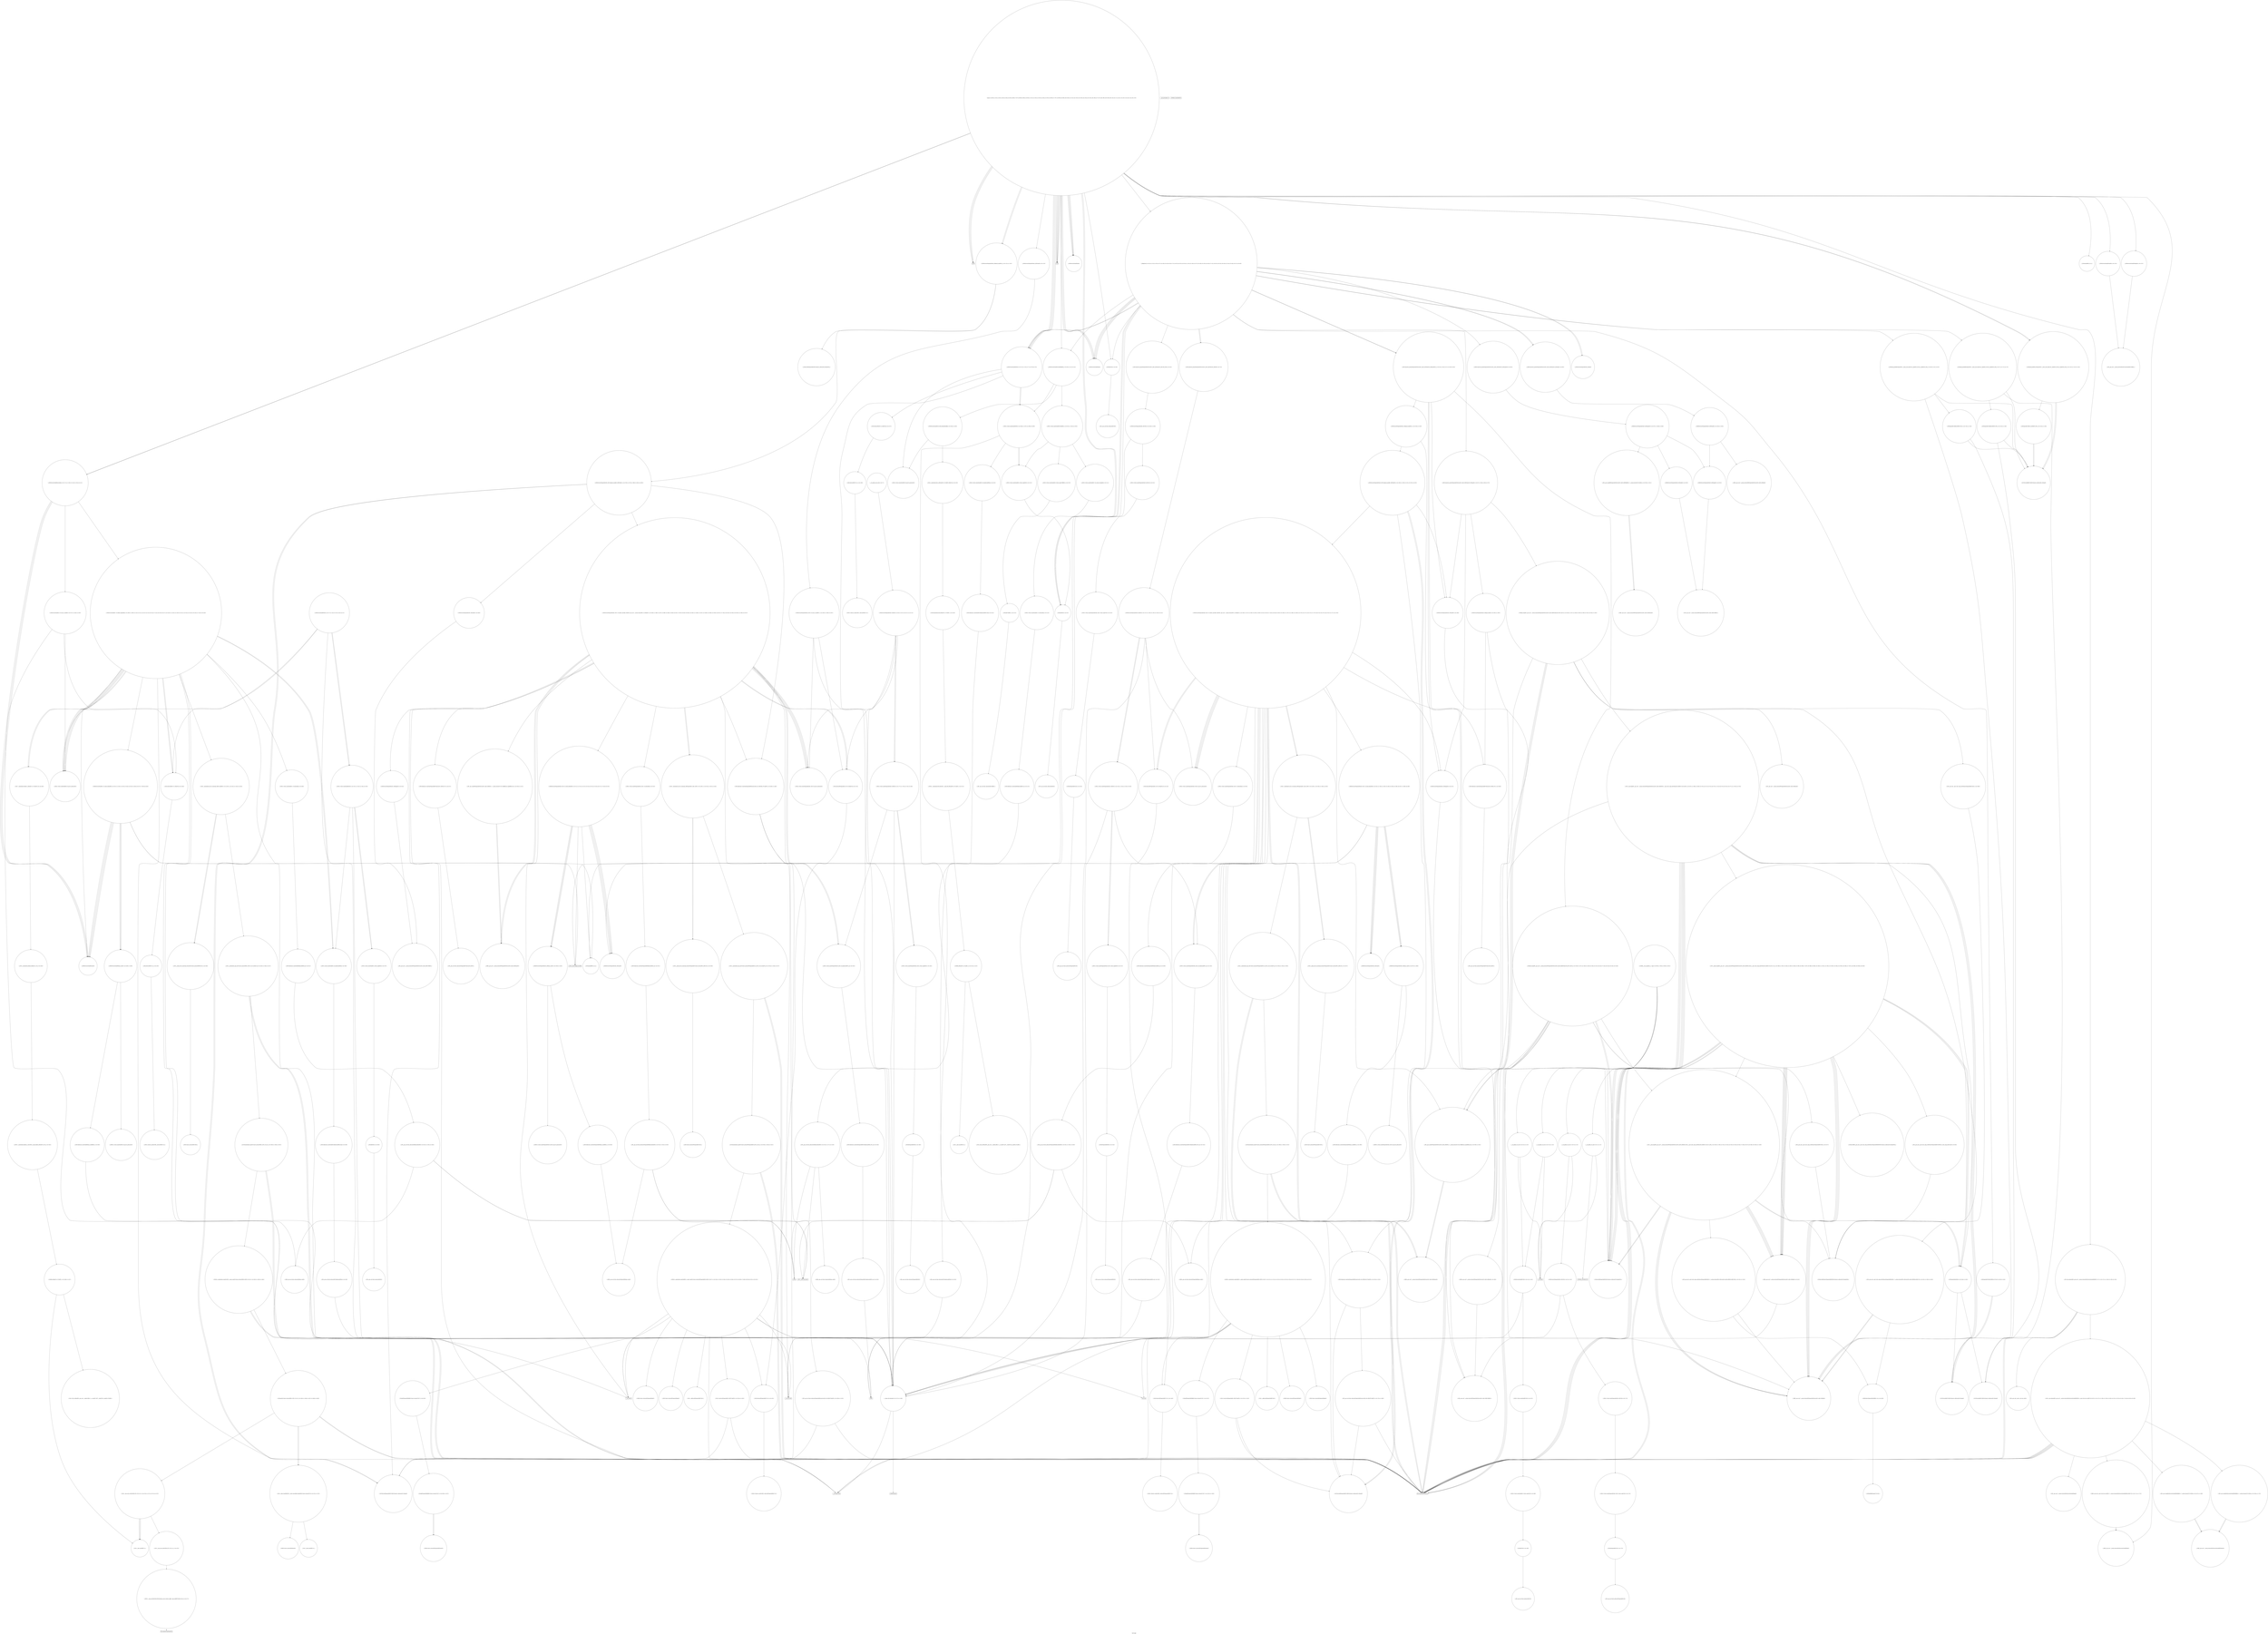 digraph "Call Graph" {
	label="Call Graph";

	Node0x55c1e823c230 [shape=record,shape=circle,label="{__cxx_global_var_init|{<s0>1|<s1>2}}"];
	Node0x55c1e823c230:s0 -> Node0x55c1e823c2b0[color=black];
	Node0x55c1e823c230:s1 -> Node0x55c1e8816210[color=black];
	Node0x55c1e8822470 [shape=record,shape=circle,label="{_ZStneIPSt4pairIiiEEbRKSt13move_iteratorIT_ES7_|{<s0>553}}"];
	Node0x55c1e8822470:s0 -> Node0x55c1e88226f0[color=black];
	Node0x55c1e881dad0 [shape=record,shape=circle,label="{_ZNK9__gnu_cxx17__normal_iteratorIPSt4pairIxiESt6vectorIS2_SaIS2_EEEmiEl|{<s0>328}}"];
	Node0x55c1e881dad0:s0 -> Node0x55c1e881dc50[color=black];
	Node0x55c1e8817910 [shape=record,shape=circle,label="{_ZNSt12_Vector_baseIiSaIiEE13_M_deallocateEPim|{<s0>196}}"];
	Node0x55c1e8817910:s0 -> Node0x55c1e8817a10[color=black];
	Node0x55c1e8816790 [shape=record,shape=circle,label="{_ZNSt6vectorIxSaIxEEC2EmRKxRKS0_|{<s0>50|<s1>51|<s2>52}}"];
	Node0x55c1e8816790:s0 -> Node0x55c1e8817d10[color=black];
	Node0x55c1e8816790:s1 -> Node0x55c1e8817d90[color=black];
	Node0x55c1e8816790:s2 -> Node0x55c1e8817e10[color=black];
	Node0x55c1e881a1b0 [shape=record,shape=circle,label="{_ZN9__gnu_cxx17__normal_iteratorIPKSt4pairIxiESt6vectorIS2_SaIS2_EEEC2ERKS4_}"];
	Node0x55c1e8818010 [shape=record,shape=circle,label="{_ZNSaIxEC2ERKS_|{<s0>213}}"];
	Node0x55c1e8818010:s0 -> Node0x55c1e8818090[color=black];
	Node0x55c1e8816e90 [shape=record,shape=circle,label="{_ZNSt14priority_queueISt4pairIxiESt6vectorIS1_SaIS1_EESt4lessIS1_EED2Ev|{<s0>74}}"];
	Node0x55c1e8816e90:s0 -> Node0x55c1e88188b0[color=black];
	Node0x55c1e881a8b0 [shape=record,shape=circle,label="{_ZNSt6vectorIiSaIiEE17_M_default_appendEm|{<s0>408|<s1>409|<s2>410|<s3>411|<s4>412|<s5>413|<s6>414|<s7>415|<s8>416|<s9>417|<s10>418|<s11>419|<s12>420|<s13>421|<s14>422|<s15>423|<s16>424|<s17>425|<s18>426}}"];
	Node0x55c1e881a8b0:s0 -> Node0x55c1e8819f30[color=black];
	Node0x55c1e881a8b0:s1 -> Node0x55c1e881a9b0[color=black];
	Node0x55c1e881a8b0:s2 -> Node0x55c1e881aa30[color=black];
	Node0x55c1e881a8b0:s3 -> Node0x55c1e881a830[color=black];
	Node0x55c1e881a8b0:s4 -> Node0x55c1e881aab0[color=black];
	Node0x55c1e881a8b0:s5 -> Node0x55c1e8819f30[color=black];
	Node0x55c1e881a8b0:s6 -> Node0x55c1e881a9b0[color=black];
	Node0x55c1e881a8b0:s7 -> Node0x55c1e8819f30[color=black];
	Node0x55c1e881a8b0:s8 -> Node0x55c1e881ab30[color=black];
	Node0x55c1e881a8b0:s9 -> Node0x55c1e8818b30[color=black];
	Node0x55c1e881a8b0:s10 -> Node0x55c1e8819f30[color=black];
	Node0x55c1e881a8b0:s11 -> Node0x55c1e8819eb0[color=black];
	Node0x55c1e881a8b0:s12 -> Node0x55c1e881cdd0[color=black];
	Node0x55c1e881a8b0:s13 -> Node0x55c1e8817910[color=black];
	Node0x55c1e881a8b0:s14 -> Node0x55c1e881cd50[color=black];
	Node0x55c1e881a8b0:s15 -> Node0x55c1e8819f30[color=black];
	Node0x55c1e881a8b0:s16 -> Node0x55c1e8819eb0[color=black];
	Node0x55c1e881a8b0:s17 -> Node0x55c1e8817910[color=black];
	Node0x55c1e881a8b0:s18 -> Node0x55c1e8818ab0[color=black];
	Node0x55c1e8818710 [shape=record,shape=circle,label="{_ZSt12__niter_baseIPxET_S1_}"];
	Node0x55c1e8817590 [shape=record,shape=Mrecord,label="{printf}"];
	Node0x55c1e881afb0 [shape=record,shape=circle,label="{_ZNK9__gnu_cxx13new_allocatorIiE8max_sizeEv}"];
	Node0x55c1e881c650 [shape=record,shape=circle,label="{_ZSt9push_heapIN9__gnu_cxx17__normal_iteratorIPSt4pairIxiESt6vectorIS3_SaIS3_EEEESt4lessIS3_EEvT_SB_T0_|{<s0>236|<s1>237|<s2>238|<s3>239|<s4>240|<s5>241|<s6>242|<s7>243|<s8>244|<s9>245|<s10>246}}"];
	Node0x55c1e881c650:s0 -> Node0x55c1e881d9d0[color=black];
	Node0x55c1e881c650:s1 -> Node0x55c1e881da50[color=black];
	Node0x55c1e881c650:s2 -> Node0x55c1e881dad0[color=black];
	Node0x55c1e881c650:s3 -> Node0x55c1e881db50[color=black];
	Node0x55c1e881c650:s4 -> Node0x55c1e881c5d0[color=black];
	Node0x55c1e881c650:s5 -> Node0x55c1e88191b0[color=black];
	Node0x55c1e881c650:s6 -> Node0x55c1e88191b0[color=black];
	Node0x55c1e881c650:s7 -> Node0x55c1e881cad0[color=black];
	Node0x55c1e881c650:s8 -> Node0x55c1e881c5d0[color=black];
	Node0x55c1e881c650:s9 -> Node0x55c1e88191b0[color=black];
	Node0x55c1e881c650:s10 -> Node0x55c1e881dbd0[color=black];
	Node0x55c1e8818cb0 [shape=record,shape=circle,label="{_ZNSt12_Destroy_auxILb1EE9__destroyIPSt4pairIxiEEEvT_S5_}"];
	Node0x55c1e881b6b0 [shape=record,shape=circle,label="{_ZNKSt13move_iteratorIPiE4baseEv}"];
	Node0x55c1e881cd50 [shape=record,shape=Mrecord,label="{__cxa_rethrow}"];
	Node0x55c1e88193b0 [shape=record,shape=circle,label="{_ZN9__gnu_cxx17__normal_iteratorIPxSt6vectorIxSaIxEEEppEv}"];
	Node0x55c1e881bdb0 [shape=record,shape=circle,label="{_ZNK9__gnu_cxx17__normal_iteratorIPSt4pairIiiESt6vectorIS2_SaIS2_EEE4baseEv}"];
	Node0x55c1e881d450 [shape=record,shape=circle,label="{_ZNSt20__uninitialized_copyILb0EE13__uninit_copyISt13move_iteratorIPSt4pairIxiEES5_EET0_T_S8_S7_|{<s0>311|<s1>312|<s2>313|<s3>314|<s4>315|<s5>316|<s6>317|<s7>318|<s8>319|<s9>320|<s10>321}}"];
	Node0x55c1e881d450:s0 -> Node0x55c1e881d4d0[color=black];
	Node0x55c1e881d450:s1 -> Node0x55c1e881d5d0[color=black];
	Node0x55c1e881d450:s2 -> Node0x55c1e881d650[color=black];
	Node0x55c1e881d450:s3 -> Node0x55c1e881d550[color=black];
	Node0x55c1e881d450:s4 -> Node0x55c1e881d6d0[color=black];
	Node0x55c1e881d450:s5 -> Node0x55c1e8818b30[color=black];
	Node0x55c1e881d450:s6 -> Node0x55c1e8818c30[color=black];
	Node0x55c1e881d450:s7 -> Node0x55c1e881cd50[color=black];
	Node0x55c1e881d450:s8 -> Node0x55c1e881cdd0[color=black];
	Node0x55c1e881d450:s9 -> Node0x55c1e881d750[color=black];
	Node0x55c1e881d450:s10 -> Node0x55c1e8818ab0[color=black];
	Node0x55c1e8819ab0 [shape=record,shape=circle,label="{_ZNSt16allocator_traitsISaISt4pairIiiEEE10deallocateERS2_PS1_m|{<s0>184}}"];
	Node0x55c1e8819ab0:s0 -> Node0x55c1e8819b30[color=black];
	Node0x55c1e823c2b0 [shape=record,shape=Mrecord,label="{_ZNSt8ios_base4InitC1Ev}"];
	Node0x55c1e88224f0 [shape=record,shape=circle,label="{_ZSt10_ConstructISt4pairIiiEJS1_EEvPT_DpOT0_|{<s0>554|<s1>555}}"];
	Node0x55c1e88224f0:s0 -> Node0x55c1e881b930[color=black];
	Node0x55c1e88224f0:s1 -> Node0x55c1e88191b0[color=black];
	Node0x55c1e881db50 [shape=record,shape=circle,label="{_ZNK9__gnu_cxx17__normal_iteratorIPSt4pairIxiESt6vectorIS2_SaIS2_EEEdeEv}"];
	Node0x55c1e8817990 [shape=record,shape=circle,label="{_ZNSt12_Vector_baseIiSaIiEE12_Vector_implD2Ev|{<s0>197}}"];
	Node0x55c1e8817990:s0 -> Node0x55c1e8817b10[color=black];
	Node0x55c1e8816810 [shape=record,shape=Mrecord,label="{__gxx_personality_v0}"];
	Node0x55c1e881a230 [shape=record,shape=circle,label="{_ZNKSt6vectorISt4pairIxiESaIS1_EE5frontEv|{<s0>354|<s1>355}}"];
	Node0x55c1e881a230:s0 -> Node0x55c1e881e050[color=black];
	Node0x55c1e881a230:s1 -> Node0x55c1e881a2b0[color=black];
	Node0x55c1e8818090 [shape=record,shape=circle,label="{_ZN9__gnu_cxx13new_allocatorIxEC2ERKS1_}"];
	Node0x55c1e8816f10 [shape=record,shape=circle,label="{_ZNSt6vectorIxSaIxEED2Ev|{<s0>75|<s1>76|<s2>77|<s3>78|<s4>79}}"];
	Node0x55c1e8816f10:s0 -> Node0x55c1e8818490[color=black];
	Node0x55c1e8816f10:s1 -> Node0x55c1e881c150[color=black];
	Node0x55c1e8816f10:s2 -> Node0x55c1e8817e10[color=black];
	Node0x55c1e8816f10:s3 -> Node0x55c1e8817e10[color=black];
	Node0x55c1e8816f10:s4 -> Node0x55c1e8818ab0[color=black];
	Node0x55c1e881a930 [shape=record,shape=circle,label="{_ZNSt6vectorIiSaIiEE15_M_erase_at_endEPi|{<s0>427|<s1>428|<s2>429}}"];
	Node0x55c1e881a930:s0 -> Node0x55c1e8819f30[color=black];
	Node0x55c1e881a930:s1 -> Node0x55c1e8819eb0[color=black];
	Node0x55c1e881a930:s2 -> Node0x55c1e8818ab0[color=black];
	Node0x55c1e8818790 [shape=record,shape=circle,label="{_ZNSt12_Vector_baseIxSaIxEE13_M_deallocateEPxm|{<s0>224}}"];
	Node0x55c1e8818790:s0 -> Node0x55c1e8818810[color=black];
	Node0x55c1e8817610 [shape=record,shape=circle,label="{_ZSt7forwardIiEOT_RNSt16remove_referenceIS0_E4typeE}"];
	Node0x55c1e881b030 [shape=record,shape=circle,label="{_ZNSt16allocator_traitsISaIiEE8allocateERS0_m|{<s0>451}}"];
	Node0x55c1e881b030:s0 -> Node0x55c1e881b0b0[color=black];
	Node0x55c1e881c6d0 [shape=record,shape=circle,label="{_ZNSt6vectorISt4pairIxiESaIS1_EE5beginEv|{<s0>247}}"];
	Node0x55c1e881c6d0:s0 -> Node0x55c1e881dc50[color=black];
	Node0x55c1e8818d30 [shape=record,shape=circle,label="{_ZNSt12_Vector_baseISt4pairIxiESaIS1_EE13_M_deallocateEPS1_m|{<s0>150}}"];
	Node0x55c1e8818d30:s0 -> Node0x55c1e8818e30[color=black];
	Node0x55c1e881b730 [shape=record,shape=circle,label="{_ZNSt13move_iteratorIPiEC2ES0_}"];
	Node0x55c1e881cdd0 [shape=record,shape=Mrecord,label="{__cxa_end_catch}"];
	Node0x55c1e8819430 [shape=record,shape=circle,label="{_ZNK9__gnu_cxx5__ops15_Iter_less_iterclINS_17__normal_iteratorIPxSt6vectorIxSaIxEEEES8_EEbT_T0_|{<s0>171|<s1>172}}"];
	Node0x55c1e8819430:s0 -> Node0x55c1e8817510[color=black];
	Node0x55c1e8819430:s1 -> Node0x55c1e8817510[color=black];
	Node0x55c1e881be30 [shape=record,shape=circle,label="{_ZNSt16allocator_traitsISaISt4pairIiiEEE7destroyIS1_EEvRS2_PT_|{<s0>527}}"];
	Node0x55c1e881be30:s0 -> Node0x55c1e8822870[color=black];
	Node0x55c1e881d4d0 [shape=record,shape=circle,label="{_ZStneIPSt4pairIxiEEbRKSt13move_iteratorIT_ES7_|{<s0>322}}"];
	Node0x55c1e881d4d0:s0 -> Node0x55c1e881d7d0[color=black];
	Node0x55c1e8819b30 [shape=record,shape=circle,label="{_ZN9__gnu_cxx13new_allocatorISt4pairIiiEE10deallocateEPS2_m|{<s0>185}}"];
	Node0x55c1e8819b30:s0 -> Node0x55c1e8818f30[color=black];
	Node0x55c1e8816190 [shape=record,shape=Mrecord,label="{_ZNSt8ios_base4InitD1Ev}"];
	Node0x55c1e8822570 [shape=record,shape=circle,label="{_ZSt11__addressofISt4pairIiiEEPT_RS2_}"];
	Node0x55c1e881dbd0 [shape=record,shape=circle,label="{_ZSt11__push_heapIN9__gnu_cxx17__normal_iteratorIPSt4pairIxiESt6vectorIS3_SaIS3_EEEElS3_NS0_5__ops14_Iter_comp_valISt4lessIS3_EEEEvT_T0_SF_T1_RT2_|{<s0>329|<s1>330|<s2>331|<s3>332|<s4>333|<s5>334|<s6>335|<s7>336|<s8>337|<s9>338|<s10>339|<s11>340}}"];
	Node0x55c1e881dbd0:s0 -> Node0x55c1e881dd50[color=black];
	Node0x55c1e881dbd0:s1 -> Node0x55c1e881dcd0[color=black];
	Node0x55c1e881dbd0:s2 -> Node0x55c1e881dd50[color=black];
	Node0x55c1e881dbd0:s3 -> Node0x55c1e881db50[color=black];
	Node0x55c1e881dbd0:s4 -> Node0x55c1e881c5d0[color=black];
	Node0x55c1e881dbd0:s5 -> Node0x55c1e881dd50[color=black];
	Node0x55c1e881dbd0:s6 -> Node0x55c1e881db50[color=black];
	Node0x55c1e881dbd0:s7 -> Node0x55c1e881ddd0[color=black];
	Node0x55c1e881dbd0:s8 -> Node0x55c1e881c5d0[color=black];
	Node0x55c1e881dbd0:s9 -> Node0x55c1e881dd50[color=black];
	Node0x55c1e881dbd0:s10 -> Node0x55c1e881db50[color=black];
	Node0x55c1e881dbd0:s11 -> Node0x55c1e881ddd0[color=black];
	Node0x55c1e8817a10 [shape=record,shape=circle,label="{_ZNSt16allocator_traitsISaIiEE10deallocateERS0_Pim|{<s0>198}}"];
	Node0x55c1e8817a10:s0 -> Node0x55c1e8817a90[color=black];
	Node0x55c1e8816890 [shape=record,shape=circle,label="{_ZNSaIxED2Ev|{<s0>53}}"];
	Node0x55c1e8816890:s0 -> Node0x55c1e8817c90[color=black];
	Node0x55c1e881a2b0 [shape=record,shape=circle,label="{_ZNK9__gnu_cxx17__normal_iteratorIPKSt4pairIxiESt6vectorIS2_SaIS2_EEEdeEv}"];
	Node0x55c1e8818110 [shape=record,shape=circle,label="{_ZNSt12_Vector_baseIxSaIxEE11_M_allocateEm|{<s0>214}}"];
	Node0x55c1e8818110:s0 -> Node0x55c1e8818190[color=black];
	Node0x55c1e8816f90 [shape=record,shape=circle,label="{main|{<s0>80|<s1>81|<s2>82|<s3>83|<s4>84|<s5>85|<s6>86|<s7>87|<s8>88|<s9>89|<s10>90|<s11>91|<s12>92|<s13>93|<s14>94|<s15>95|<s16>96|<s17>97|<s18>98|<s19>99|<s20>100|<s21>101|<s22>102|<s23>103|<s24>104|<s25>105|<s26>106|<s27>107|<s28>108|<s29>109|<s30>110|<s31>111|<s32>112|<s33>113|<s34>114|<s35>115}}"];
	Node0x55c1e8816f90:s0 -> Node0x55c1e8817010[color=black];
	Node0x55c1e8816f90:s1 -> Node0x55c1e8817010[color=black];
	Node0x55c1e8816f90:s2 -> Node0x55c1e8817090[color=black];
	Node0x55c1e8816f90:s3 -> Node0x55c1e8817110[color=black];
	Node0x55c1e8816f90:s4 -> Node0x55c1e8817110[color=black];
	Node0x55c1e8816f90:s5 -> Node0x55c1e8817190[color=black];
	Node0x55c1e8816f90:s6 -> Node0x55c1e8817190[color=black];
	Node0x55c1e8816f90:s7 -> Node0x55c1e8817010[color=black];
	Node0x55c1e8816f90:s8 -> Node0x55c1e8817010[color=black];
	Node0x55c1e8816f90:s9 -> Node0x55c1e8817010[color=black];
	Node0x55c1e8816f90:s10 -> Node0x55c1e8817290[color=black];
	Node0x55c1e8816f90:s11 -> Node0x55c1e8817210[color=black];
	Node0x55c1e8816f90:s12 -> Node0x55c1e8817290[color=black];
	Node0x55c1e8816f90:s13 -> Node0x55c1e8817210[color=black];
	Node0x55c1e8816f90:s14 -> Node0x55c1e8816710[color=black];
	Node0x55c1e8816f90:s15 -> Node0x55c1e8816790[color=black];
	Node0x55c1e8816f90:s16 -> Node0x55c1e8816890[color=black];
	Node0x55c1e8816f90:s17 -> Node0x55c1e8817190[color=black];
	Node0x55c1e8816f90:s18 -> Node0x55c1e8816690[color=black];
	Node0x55c1e8816f90:s19 -> Node0x55c1e8816910[color=black];
	Node0x55c1e8816f90:s20 -> Node0x55c1e8816910[color=black];
	Node0x55c1e8816f90:s21 -> Node0x55c1e8817190[color=black];
	Node0x55c1e8816f90:s22 -> Node0x55c1e8817310[color=black];
	Node0x55c1e8816f90:s23 -> Node0x55c1e8816910[color=black];
	Node0x55c1e8816f90:s24 -> Node0x55c1e8816890[color=black];
	Node0x55c1e8816f90:s25 -> Node0x55c1e8816f10[color=black];
	Node0x55c1e8816f90:s26 -> Node0x55c1e8816f10[color=black];
	Node0x55c1e8816f90:s27 -> Node0x55c1e8817410[color=black];
	Node0x55c1e8816f90:s28 -> Node0x55c1e8817490[color=black];
	Node0x55c1e8816f90:s29 -> Node0x55c1e8817390[color=black];
	Node0x55c1e8816f90:s30 -> Node0x55c1e8817510[color=black];
	Node0x55c1e8816f90:s31 -> Node0x55c1e8817590[color=black];
	Node0x55c1e8816f90:s32 -> Node0x55c1e8817590[color=black];
	Node0x55c1e8816f90:s33 -> Node0x55c1e8817590[color=black];
	Node0x55c1e8816f90:s34 -> Node0x55c1e8816f10[color=black];
	Node0x55c1e8816f90:s35 -> Node0x55c1e8816f10[color=black];
	Node0x55c1e881a9b0 [shape=record,shape=circle,label="{_ZSt27__uninitialized_default_n_aIPimiET_S1_T0_RSaIT1_E|{<s0>430}}"];
	Node0x55c1e881a9b0:s0 -> Node0x55c1e881abb0[color=black];
	Node0x55c1e8818810 [shape=record,shape=circle,label="{_ZNSt16allocator_traitsISaIxEE10deallocateERS0_Pxm|{<s0>225}}"];
	Node0x55c1e8818810:s0 -> Node0x55c1e881c0d0[color=black];
	Node0x55c1e8817690 [shape=record,shape=circle,label="{_ZSt7forwardIRiEOT_RNSt16remove_referenceIS1_E4typeE}"];
	Node0x55c1e881b0b0 [shape=record,shape=circle,label="{_ZN9__gnu_cxx13new_allocatorIiE8allocateEmPKv|{<s0>452|<s1>453|<s2>454}}"];
	Node0x55c1e881b0b0:s0 -> Node0x55c1e881afb0[color=black];
	Node0x55c1e881b0b0:s1 -> Node0x55c1e8818310[color=black];
	Node0x55c1e881b0b0:s2 -> Node0x55c1e8818390[color=black];
	Node0x55c1e881c750 [shape=record,shape=circle,label="{_ZNSt6vectorISt4pairIxiESaIS1_EE3endEv|{<s0>248}}"];
	Node0x55c1e881c750:s0 -> Node0x55c1e881dc50[color=black];
	Node0x55c1e8818db0 [shape=record,shape=circle,label="{_ZNSt12_Vector_baseISt4pairIxiESaIS1_EE12_Vector_implD2Ev|{<s0>151}}"];
	Node0x55c1e8818db0:s0 -> Node0x55c1e8818fb0[color=black];
	Node0x55c1e881b7b0 [shape=record,shape=circle,label="{_ZNSt6vectorISt4pairIiiESaIS1_EE12emplace_backIJS1_EEEvDpOT_|{<s0>478|<s1>479|<s2>480|<s3>481|<s4>482}}"];
	Node0x55c1e881b7b0:s0 -> Node0x55c1e881b930[color=black];
	Node0x55c1e881b7b0:s1 -> Node0x55c1e881b8b0[color=black];
	Node0x55c1e881b7b0:s2 -> Node0x55c1e881ba30[color=black];
	Node0x55c1e881b7b0:s3 -> Node0x55c1e881b930[color=black];
	Node0x55c1e881b7b0:s4 -> Node0x55c1e881b9b0[color=black];
	Node0x55c1e881ce50 [shape=record,shape=circle,label="{_ZNKSt6vectorISt4pairIxiESaIS1_EE8max_sizeEv|{<s0>297|<s1>298}}"];
	Node0x55c1e881ce50:s0 -> Node0x55c1e881d0d0[color=black];
	Node0x55c1e881ce50:s1 -> Node0x55c1e881d050[color=black];
	Node0x55c1e88194b0 [shape=record,shape=circle,label="{_ZNK9__gnu_cxx17__normal_iteratorIPxSt6vectorIxSaIxEEE4baseEv}"];
	Node0x55c1e881beb0 [shape=record,shape=circle,label="{_ZNKSt6vectorISt4pairIiiESaIS1_EE8max_sizeEv|{<s0>528|<s1>529}}"];
	Node0x55c1e881beb0:s0 -> Node0x55c1e881bfb0[color=black];
	Node0x55c1e881beb0:s1 -> Node0x55c1e881bf30[color=black];
	Node0x55c1e881d550 [shape=record,shape=circle,label="{_ZSt10_ConstructISt4pairIxiEJS1_EEvPT_DpOT0_|{<s0>323|<s1>324}}"];
	Node0x55c1e881d550:s0 -> Node0x55c1e881c8d0[color=black];
	Node0x55c1e881d550:s1 -> Node0x55c1e88191b0[color=black];
	Node0x55c1e8819bb0 [shape=record,shape=circle,label="{_ZNSaISt4pairIiiEED2Ev|{<s0>186}}"];
	Node0x55c1e8819bb0:s0 -> Node0x55c1e8819c30[color=black];
	Node0x55c1e8816210 [shape=record,shape=Mrecord,label="{__cxa_atexit}"];
	Node0x55c1e88225f0 [shape=record,shape=circle,label="{_ZNKSt13move_iteratorIPSt4pairIiiEEdeEv}"];
	Node0x55c1e881dc50 [shape=record,shape=circle,label="{_ZN9__gnu_cxx17__normal_iteratorIPSt4pairIxiESt6vectorIS2_SaIS2_EEEC2ERKS3_}"];
	Node0x55c1e8817a90 [shape=record,shape=circle,label="{_ZN9__gnu_cxx13new_allocatorIiE10deallocateEPim|{<s0>199}}"];
	Node0x55c1e8817a90:s0 -> Node0x55c1e8818f30[color=black];
	Node0x55c1e8816910 [shape=record,shape=circle,label="{_ZNSt6vectorIxSaIxEEixEm}"];
	Node0x55c1e881a330 [shape=record,shape=circle,label="{_ZSt8pop_heapIN9__gnu_cxx17__normal_iteratorIPSt4pairIxiESt6vectorIS3_SaIS3_EEEESt4lessIS3_EEvT_SB_T0_|{<s0>356|<s1>357|<s2>358|<s3>359|<s4>360|<s5>361|<s6>362|<s7>363}}"];
	Node0x55c1e881a330:s0 -> Node0x55c1e881cad0[color=black];
	Node0x55c1e881a330:s1 -> Node0x55c1e881d9d0[color=black];
	Node0x55c1e881a330:s2 -> Node0x55c1e881a430[color=black];
	Node0x55c1e881a330:s3 -> Node0x55c1e881a4b0[color=black];
	Node0x55c1e881a330:s4 -> Node0x55c1e88191b0[color=black];
	Node0x55c1e881a330:s5 -> Node0x55c1e88191b0[color=black];
	Node0x55c1e881a330:s6 -> Node0x55c1e88191b0[color=black];
	Node0x55c1e881a330:s7 -> Node0x55c1e881a530[color=black];
	Node0x55c1e8818190 [shape=record,shape=circle,label="{_ZNSt16allocator_traitsISaIxEE8allocateERS0_m|{<s0>215}}"];
	Node0x55c1e8818190:s0 -> Node0x55c1e8818210[color=black];
	Node0x55c1e8817010 [shape=record,shape=Mrecord,label="{scanf}"];
	Node0x55c1e881aa30 [shape=record,shape=circle,label="{_ZNKSt6vectorIiSaIiEE12_M_check_lenEmPKc|{<s0>431|<s1>432|<s2>433|<s3>434|<s4>435|<s5>436|<s6>437|<s7>438|<s8>439}}"];
	Node0x55c1e881aa30:s0 -> Node0x55c1e881ae30[color=black];
	Node0x55c1e881aa30:s1 -> Node0x55c1e881a830[color=black];
	Node0x55c1e881aa30:s2 -> Node0x55c1e881cf50[color=black];
	Node0x55c1e881aa30:s3 -> Node0x55c1e881a830[color=black];
	Node0x55c1e881aa30:s4 -> Node0x55c1e881a830[color=black];
	Node0x55c1e881aa30:s5 -> Node0x55c1e881cfd0[color=black];
	Node0x55c1e881aa30:s6 -> Node0x55c1e881a830[color=black];
	Node0x55c1e881aa30:s7 -> Node0x55c1e881ae30[color=black];
	Node0x55c1e881aa30:s8 -> Node0x55c1e881ae30[color=black];
	Node0x55c1e881c0d0 [shape=record,shape=circle,label="{_ZN9__gnu_cxx13new_allocatorIxE10deallocateEPxm|{<s0>226}}"];
	Node0x55c1e881c0d0:s0 -> Node0x55c1e8818f30[color=black];
	Node0x55c1e8817710 [shape=record,shape=circle,label="{_ZNSt4pairIiiEC2IiRiLb1EEEOT_OT0_|{<s0>133|<s1>134}}"];
	Node0x55c1e8817710:s0 -> Node0x55c1e8817610[color=black];
	Node0x55c1e8817710:s1 -> Node0x55c1e8817690[color=black];
	Node0x55c1e881b130 [shape=record,shape=circle,label="{_ZSt22__uninitialized_copy_aISt13move_iteratorIPiES1_iET0_T_S4_S3_RSaIT1_E|{<s0>455|<s1>456|<s2>457}}"];
	Node0x55c1e881b130:s0 -> Node0x55c1e88191b0[color=black];
	Node0x55c1e881b130:s1 -> Node0x55c1e88191b0[color=black];
	Node0x55c1e881b130:s2 -> Node0x55c1e881b230[color=black];
	Node0x55c1e881c7d0 [shape=record,shape=circle,label="{_ZNSt6vectorISt4pairIxiESaIS1_EE12emplace_backIJS1_EEEvDpOT_|{<s0>249|<s1>250|<s2>251|<s3>252|<s4>253}}"];
	Node0x55c1e881c7d0:s0 -> Node0x55c1e881c8d0[color=black];
	Node0x55c1e881c7d0:s1 -> Node0x55c1e881c850[color=black];
	Node0x55c1e881c7d0:s2 -> Node0x55c1e881c750[color=black];
	Node0x55c1e881c7d0:s3 -> Node0x55c1e881c8d0[color=black];
	Node0x55c1e881c7d0:s4 -> Node0x55c1e881c950[color=black];
	Node0x55c1e8818e30 [shape=record,shape=circle,label="{_ZNSt16allocator_traitsISaISt4pairIxiEEE10deallocateERS2_PS1_m|{<s0>152}}"];
	Node0x55c1e8818e30:s0 -> Node0x55c1e8818eb0[color=black];
	Node0x55c1e881b830 [shape=record,shape=circle,label="{_ZSt4moveIRSt4pairIiiEEONSt16remove_referenceIT_E4typeEOS4_}"];
	Node0x55c1e881ced0 [shape=record,shape=circle,label="{_ZNKSt6vectorISt4pairIxiESaIS1_EE4sizeEv}"];
	Node0x55c1e8819530 [shape=record,shape=circle,label="{_ZNSt12_Vector_baseISt4pairIiiESaIS1_EEC2Ev|{<s0>173}}"];
	Node0x55c1e8819530:s0 -> Node0x55c1e88195b0[color=black];
	Node0x55c1e881bf30 [shape=record,shape=circle,label="{_ZNSt16allocator_traitsISaISt4pairIiiEEE8max_sizeERKS2_|{<s0>530}}"];
	Node0x55c1e881bf30:s0 -> Node0x55c1e881c030[color=black];
	Node0x55c1e881d5d0 [shape=record,shape=circle,label="{_ZSt11__addressofISt4pairIxiEEPT_RS2_}"];
	Node0x55c1e8819c30 [shape=record,shape=circle,label="{_ZN9__gnu_cxx13new_allocatorISt4pairIiiEED2Ev}"];
	Node0x55c1e8816290 [shape=record,shape=circle,label="{__cxx_global_var_init.1|{<s0>3|<s1>4}}"];
	Node0x55c1e8816290:s0 -> Node0x55c1e8816310[color=black];
	Node0x55c1e8816290:s1 -> Node0x55c1e8816210[color=black];
	Node0x55c1e8822670 [shape=record,shape=circle,label="{_ZNSt13move_iteratorIPSt4pairIiiEEppEv}"];
	Node0x55c1e881dcd0 [shape=record,shape=circle,label="{_ZN9__gnu_cxx5__ops14_Iter_comp_valISt4lessISt4pairIxiEEEclINS_17__normal_iteratorIPS4_St6vectorIS4_SaIS4_EEEES4_EEbT_RT0_|{<s0>341|<s1>342}}"];
	Node0x55c1e881dcd0:s0 -> Node0x55c1e881db50[color=black];
	Node0x55c1e881dcd0:s1 -> Node0x55c1e881de50[color=black];
	Node0x55c1e8817b10 [shape=record,shape=circle,label="{_ZNSaIiED2Ev|{<s0>200}}"];
	Node0x55c1e8817b10:s0 -> Node0x55c1e8817b90[color=black];
	Node0x55c1e8816990 [shape=record,shape=circle,label="{_ZNSt14priority_queueISt4pairIxiESt6vectorIS1_SaIS1_EESt4lessIS1_EEC2IS4_vEEv|{<s0>54}}"];
	Node0x55c1e8816990:s0 -> Node0x55c1e881c2d0[color=black];
	Node0x55c1e881a3b0 [shape=record,shape=circle,label="{_ZNSt6vectorISt4pairIxiESaIS1_EE8pop_backEv|{<s0>364|<s1>365}}"];
	Node0x55c1e881a3b0:s0 -> Node0x55c1e881ccd0[color=black];
	Node0x55c1e881a3b0:s1 -> Node0x55c1e8818ab0[color=black];
	Node0x55c1e8818210 [shape=record,shape=circle,label="{_ZN9__gnu_cxx13new_allocatorIxE8allocateEmPKv|{<s0>216|<s1>217|<s2>218}}"];
	Node0x55c1e8818210:s0 -> Node0x55c1e8818290[color=black];
	Node0x55c1e8818210:s1 -> Node0x55c1e8818310[color=black];
	Node0x55c1e8818210:s2 -> Node0x55c1e8818390[color=black];
	Node0x55c1e8817090 [shape=record,shape=circle,label="{_ZNSt6vectorISt4pairIiiESaIS1_EE5clearEv|{<s0>116}}"];
	Node0x55c1e8817090:s0 -> Node0x55c1e881a7b0[color=black];
	Node0x55c1e881aab0 [shape=record,shape=circle,label="{_ZNSt12_Vector_baseIiSaIiEE11_M_allocateEm|{<s0>440}}"];
	Node0x55c1e881aab0:s0 -> Node0x55c1e881b030[color=black];
	Node0x55c1e881c150 [shape=record,shape=circle,label="{_ZSt8_DestroyIPxxEvT_S1_RSaIT0_E|{<s0>227}}"];
	Node0x55c1e881c150:s0 -> Node0x55c1e881c1d0[color=black];
	Node0x55c1e8817790 [shape=record,shape=circle,label="{_ZSt7forwardIxEOT_RNSt16remove_referenceIS0_E4typeE}"];
	Node0x55c1e881b1b0 [shape=record,shape=circle,label="{_ZSt32__make_move_if_noexcept_iteratorIiSt13move_iteratorIPiEET0_PT_|{<s0>458}}"];
	Node0x55c1e881b1b0:s0 -> Node0x55c1e881b730[color=black];
	Node0x55c1e881c850 [shape=record,shape=circle,label="{_ZNSt16allocator_traitsISaISt4pairIxiEEE9constructIS1_JS1_EEEvRS2_PT_DpOT0_|{<s0>254|<s1>255}}"];
	Node0x55c1e881c850:s0 -> Node0x55c1e881c8d0[color=black];
	Node0x55c1e881c850:s1 -> Node0x55c1e881c9d0[color=black];
	Node0x55c1e8818eb0 [shape=record,shape=circle,label="{_ZN9__gnu_cxx13new_allocatorISt4pairIxiEE10deallocateEPS2_m|{<s0>153}}"];
	Node0x55c1e8818eb0:s0 -> Node0x55c1e8818f30[color=black];
	Node0x55c1e881b8b0 [shape=record,shape=circle,label="{_ZNSt16allocator_traitsISaISt4pairIiiEEE9constructIS1_JS1_EEEvRS2_PT_DpOT0_|{<s0>483|<s1>484}}"];
	Node0x55c1e881b8b0:s0 -> Node0x55c1e881b930[color=black];
	Node0x55c1e881b8b0:s1 -> Node0x55c1e881bab0[color=black];
	Node0x55c1e881cf50 [shape=record,shape=Mrecord,label="{_ZSt20__throw_length_errorPKc}"];
	Node0x55c1e88195b0 [shape=record,shape=circle,label="{_ZNSt12_Vector_baseISt4pairIiiESaIS1_EE12_Vector_implC2Ev|{<s0>174}}"];
	Node0x55c1e88195b0:s0 -> Node0x55c1e8819630[color=black];
	Node0x55c1e881bfb0 [shape=record,shape=circle,label="{_ZNKSt12_Vector_baseISt4pairIiiESaIS1_EE19_M_get_Tp_allocatorEv}"];
	Node0x55c1e881d650 [shape=record,shape=circle,label="{_ZNKSt13move_iteratorIPSt4pairIxiEEdeEv}"];
	Node0x55c1e8819cb0 [shape=record,shape=circle,label="{_ZNSt12_Vector_baseIiSaIiEEC2Ev|{<s0>187}}"];
	Node0x55c1e8819cb0:s0 -> Node0x55c1e8819d30[color=black];
	Node0x55c1e8816310 [shape=record,shape=circle,label="{_ZNSt6vectorISt4pairIiiESaIS1_EEC2Ev|{<s0>5|<s1>6}}"];
	Node0x55c1e8816310:s0 -> Node0x55c1e8819530[color=black];
	Node0x55c1e8816310:s1 -> Node0x55c1e8818ab0[color=black];
	Node0x55c1e88226f0 [shape=record,shape=circle,label="{_ZSteqIPSt4pairIiiEEbRKSt13move_iteratorIT_ES7_|{<s0>556|<s1>557}}"];
	Node0x55c1e88226f0:s0 -> Node0x55c1e8822770[color=black];
	Node0x55c1e88226f0:s1 -> Node0x55c1e8822770[color=black];
	Node0x55c1e881dd50 [shape=record,shape=circle,label="{_ZNK9__gnu_cxx17__normal_iteratorIPSt4pairIxiESt6vectorIS2_SaIS2_EEEplEl|{<s0>343}}"];
	Node0x55c1e881dd50:s0 -> Node0x55c1e881dc50[color=black];
	Node0x55c1e8817b90 [shape=record,shape=circle,label="{_ZN9__gnu_cxx13new_allocatorIiED2Ev}"];
	Node0x55c1e8816a10 [shape=record,shape=circle,label="{_ZNSt14priority_queueISt4pairIxiESt6vectorIS1_SaIS1_EESt4lessIS1_EE4pushEOS1_|{<s0>55|<s1>56|<s2>57|<s3>58|<s4>59}}"];
	Node0x55c1e8816a10:s0 -> Node0x55c1e881c5d0[color=black];
	Node0x55c1e8816a10:s1 -> Node0x55c1e881c550[color=black];
	Node0x55c1e8816a10:s2 -> Node0x55c1e881c6d0[color=black];
	Node0x55c1e8816a10:s3 -> Node0x55c1e881c750[color=black];
	Node0x55c1e8816a10:s4 -> Node0x55c1e881c650[color=black];
	Node0x55c1e881a430 [shape=record,shape=circle,label="{_ZN9__gnu_cxx5__ops15_Iter_comp_iterISt4lessISt4pairIxiEEEC2ES5_|{<s0>366}}"];
	Node0x55c1e881a430:s0 -> Node0x55c1e881d9d0[color=black];
	Node0x55c1e8818290 [shape=record,shape=circle,label="{_ZNK9__gnu_cxx13new_allocatorIxE8max_sizeEv}"];
	Node0x55c1e8817110 [shape=record,shape=circle,label="{_ZNSt6vectorIiSaIiEE6resizeEm|{<s0>117|<s1>118|<s2>119|<s3>120|<s4>121}}"];
	Node0x55c1e8817110:s0 -> Node0x55c1e881a830[color=black];
	Node0x55c1e8817110:s1 -> Node0x55c1e881a830[color=black];
	Node0x55c1e8817110:s2 -> Node0x55c1e881a8b0[color=black];
	Node0x55c1e8817110:s3 -> Node0x55c1e881a830[color=black];
	Node0x55c1e8817110:s4 -> Node0x55c1e881a930[color=black];
	Node0x55c1e881ab30 [shape=record,shape=circle,label="{_ZSt34__uninitialized_move_if_noexcept_aIPiS0_SaIiEET0_T_S3_S2_RT1_|{<s0>441|<s1>442|<s2>443}}"];
	Node0x55c1e881ab30:s0 -> Node0x55c1e881b1b0[color=black];
	Node0x55c1e881ab30:s1 -> Node0x55c1e881b1b0[color=black];
	Node0x55c1e881ab30:s2 -> Node0x55c1e881b130[color=black];
	Node0x55c1e881c1d0 [shape=record,shape=circle,label="{_ZSt8_DestroyIPxEvT_S1_|{<s0>228}}"];
	Node0x55c1e881c1d0:s0 -> Node0x55c1e881c250[color=black];
	Node0x55c1e8817810 [shape=record,shape=circle,label="{_ZNSt4pairIxiEC2IxRiLb1EEEOT_OT0_|{<s0>135|<s1>136}}"];
	Node0x55c1e8817810:s0 -> Node0x55c1e8817790[color=black];
	Node0x55c1e8817810:s1 -> Node0x55c1e8817690[color=black];
	Node0x55c1e881b230 [shape=record,shape=circle,label="{_ZSt18uninitialized_copyISt13move_iteratorIPiES1_ET0_T_S4_S3_|{<s0>459|<s1>460|<s2>461}}"];
	Node0x55c1e881b230:s0 -> Node0x55c1e88191b0[color=black];
	Node0x55c1e881b230:s1 -> Node0x55c1e88191b0[color=black];
	Node0x55c1e881b230:s2 -> Node0x55c1e881b2b0[color=black];
	Node0x55c1e881c8d0 [shape=record,shape=circle,label="{_ZSt7forwardISt4pairIxiEEOT_RNSt16remove_referenceIS2_E4typeE}"];
	Node0x55c1e8818f30 [shape=record,shape=Mrecord,label="{_ZdlPv}"];
	Node0x55c1e881b930 [shape=record,shape=circle,label="{_ZSt7forwardISt4pairIiiEEOT_RNSt16remove_referenceIS2_E4typeE}"];
	Node0x55c1e881cfd0 [shape=record,shape=circle,label="{_ZSt3maxImERKT_S2_S2_}"];
	Node0x55c1e8819630 [shape=record,shape=circle,label="{_ZNSaISt4pairIiiEEC2Ev|{<s0>175}}"];
	Node0x55c1e8819630:s0 -> Node0x55c1e88196b0[color=black];
	Node0x55c1e881c030 [shape=record,shape=circle,label="{_ZNK9__gnu_cxx13new_allocatorISt4pairIiiEE8max_sizeEv}"];
	Node0x55c1e881d6d0 [shape=record,shape=circle,label="{_ZNSt13move_iteratorIPSt4pairIxiEEppEv}"];
	Node0x55c1e8819d30 [shape=record,shape=circle,label="{_ZNSt12_Vector_baseIiSaIiEE12_Vector_implC2Ev|{<s0>188}}"];
	Node0x55c1e8819d30:s0 -> Node0x55c1e8819db0[color=black];
	Node0x55c1e8816390 [shape=record,shape=circle,label="{__cxx_global_array_dtor|{<s0>7}}"];
	Node0x55c1e8816390:s0 -> Node0x55c1e8816410[color=black];
	Node0x55c1e8822770 [shape=record,shape=circle,label="{_ZNKSt13move_iteratorIPSt4pairIiiEE4baseEv}"];
	Node0x55c1e881ddd0 [shape=record,shape=circle,label="{_ZNSt4pairIxiEaSEOS0_|{<s0>344|<s1>345}}"];
	Node0x55c1e881ddd0:s0 -> Node0x55c1e8817790[color=black];
	Node0x55c1e881ddd0:s1 -> Node0x55c1e8817610[color=black];
	Node0x55c1e8817c10 [shape=record,shape=circle,label="{_ZN9__gnu_cxx13new_allocatorIxEC2Ev}"];
	Node0x55c1e8816a90 [shape=record,shape=circle,label="{_ZSt9make_pairIiRiESt4pairINSt17__decay_and_stripIT_E6__typeENS2_IT0_E6__typeEEOS3_OS6_|{<s0>60|<s1>61|<s2>62}}"];
	Node0x55c1e8816a90:s0 -> Node0x55c1e8817610[color=black];
	Node0x55c1e8816a90:s1 -> Node0x55c1e8817690[color=black];
	Node0x55c1e8816a90:s2 -> Node0x55c1e8817710[color=black];
	Node0x55c1e881a4b0 [shape=record,shape=circle,label="{_ZN9__gnu_cxx17__normal_iteratorIPSt4pairIxiESt6vectorIS2_SaIS2_EEEmmEv}"];
	Node0x55c1e8818310 [shape=record,shape=Mrecord,label="{_ZSt17__throw_bad_allocv}"];
	Node0x55c1e8817190 [shape=record,shape=circle,label="{_ZNSt6vectorIiSaIiEEixEm}"];
	Node0x55c1e881abb0 [shape=record,shape=circle,label="{_ZSt25__uninitialized_default_nIPimET_S1_T0_|{<s0>444}}"];
	Node0x55c1e881abb0:s0 -> Node0x55c1e881ac30[color=black];
	Node0x55c1e881c250 [shape=record,shape=circle,label="{_ZNSt12_Destroy_auxILb1EE9__destroyIPxEEvT_S3_}"];
	Node0x55c1e88188b0 [shape=record,shape=circle,label="{_ZNSt6vectorISt4pairIxiESaIS1_EED2Ev|{<s0>137|<s1>138|<s2>139|<s3>140|<s4>141}}"];
	Node0x55c1e88188b0:s0 -> Node0x55c1e88189b0[color=black];
	Node0x55c1e88188b0:s1 -> Node0x55c1e8818930[color=black];
	Node0x55c1e88188b0:s2 -> Node0x55c1e8818a30[color=black];
	Node0x55c1e88188b0:s3 -> Node0x55c1e8818a30[color=black];
	Node0x55c1e88188b0:s4 -> Node0x55c1e8818ab0[color=black];
	Node0x55c1e881b2b0 [shape=record,shape=circle,label="{_ZNSt20__uninitialized_copyILb1EE13__uninit_copyISt13move_iteratorIPiES3_EET0_T_S6_S5_|{<s0>462|<s1>463|<s2>464}}"];
	Node0x55c1e881b2b0:s0 -> Node0x55c1e88191b0[color=black];
	Node0x55c1e881b2b0:s1 -> Node0x55c1e88191b0[color=black];
	Node0x55c1e881b2b0:s2 -> Node0x55c1e881b330[color=black];
	Node0x55c1e881c950 [shape=record,shape=circle,label="{_ZNSt6vectorISt4pairIxiESaIS1_EE17_M_realloc_insertIJS1_EEEvN9__gnu_cxx17__normal_iteratorIPS1_S3_EEDpOT_|{<s0>256|<s1>257|<s2>258|<s3>259|<s4>260|<s5>261|<s6>262|<s7>263|<s8>264|<s9>265|<s10>266|<s11>267|<s12>268|<s13>269|<s14>270|<s15>271|<s16>272|<s17>273|<s18>274|<s19>275|<s20>276|<s21>277|<s22>278}}"];
	Node0x55c1e881c950:s0 -> Node0x55c1e881ca50[color=black];
	Node0x55c1e881c950:s1 -> Node0x55c1e881c6d0[color=black];
	Node0x55c1e881c950:s2 -> Node0x55c1e881cad0[color=black];
	Node0x55c1e881c950:s3 -> Node0x55c1e881cb50[color=black];
	Node0x55c1e881c950:s4 -> Node0x55c1e881c8d0[color=black];
	Node0x55c1e881c950:s5 -> Node0x55c1e881c850[color=black];
	Node0x55c1e881c950:s6 -> Node0x55c1e881cc50[color=black];
	Node0x55c1e881c950:s7 -> Node0x55c1e88189b0[color=black];
	Node0x55c1e881c950:s8 -> Node0x55c1e881cbd0[color=black];
	Node0x55c1e881c950:s9 -> Node0x55c1e881cc50[color=black];
	Node0x55c1e881c950:s10 -> Node0x55c1e88189b0[color=black];
	Node0x55c1e881c950:s11 -> Node0x55c1e881cbd0[color=black];
	Node0x55c1e881c950:s12 -> Node0x55c1e8818b30[color=black];
	Node0x55c1e881c950:s13 -> Node0x55c1e881ccd0[color=black];
	Node0x55c1e881c950:s14 -> Node0x55c1e881cdd0[color=black];
	Node0x55c1e881c950:s15 -> Node0x55c1e88189b0[color=black];
	Node0x55c1e881c950:s16 -> Node0x55c1e8818930[color=black];
	Node0x55c1e881c950:s17 -> Node0x55c1e8818d30[color=black];
	Node0x55c1e881c950:s18 -> Node0x55c1e881cd50[color=black];
	Node0x55c1e881c950:s19 -> Node0x55c1e88189b0[color=black];
	Node0x55c1e881c950:s20 -> Node0x55c1e8818930[color=black];
	Node0x55c1e881c950:s21 -> Node0x55c1e8818d30[color=black];
	Node0x55c1e881c950:s22 -> Node0x55c1e8818ab0[color=black];
	Node0x55c1e8818fb0 [shape=record,shape=circle,label="{_ZNSaISt4pairIxiEED2Ev|{<s0>154}}"];
	Node0x55c1e8818fb0:s0 -> Node0x55c1e8819030[color=black];
	Node0x55c1e881b9b0 [shape=record,shape=circle,label="{_ZNSt6vectorISt4pairIiiESaIS1_EE17_M_realloc_insertIJS1_EEEvN9__gnu_cxx17__normal_iteratorIPS1_S3_EEDpOT_|{<s0>485|<s1>486|<s2>487|<s3>488|<s4>489|<s5>490|<s6>491|<s7>492|<s8>493|<s9>494|<s10>495|<s11>496|<s12>497|<s13>498|<s14>499|<s15>500|<s16>501|<s17>502|<s18>503|<s19>504|<s20>505|<s21>506|<s22>507}}"];
	Node0x55c1e881b9b0:s0 -> Node0x55c1e881bb30[color=black];
	Node0x55c1e881b9b0:s1 -> Node0x55c1e881bc30[color=black];
	Node0x55c1e881b9b0:s2 -> Node0x55c1e881bbb0[color=black];
	Node0x55c1e881b9b0:s3 -> Node0x55c1e881bcb0[color=black];
	Node0x55c1e881b9b0:s4 -> Node0x55c1e881b930[color=black];
	Node0x55c1e881b9b0:s5 -> Node0x55c1e881b8b0[color=black];
	Node0x55c1e881b9b0:s6 -> Node0x55c1e881bdb0[color=black];
	Node0x55c1e881b9b0:s7 -> Node0x55c1e88197b0[color=black];
	Node0x55c1e881b9b0:s8 -> Node0x55c1e881bd30[color=black];
	Node0x55c1e881b9b0:s9 -> Node0x55c1e881bdb0[color=black];
	Node0x55c1e881b9b0:s10 -> Node0x55c1e88197b0[color=black];
	Node0x55c1e881b9b0:s11 -> Node0x55c1e881bd30[color=black];
	Node0x55c1e881b9b0:s12 -> Node0x55c1e8818b30[color=black];
	Node0x55c1e881b9b0:s13 -> Node0x55c1e881be30[color=black];
	Node0x55c1e881b9b0:s14 -> Node0x55c1e881cdd0[color=black];
	Node0x55c1e881b9b0:s15 -> Node0x55c1e88197b0[color=black];
	Node0x55c1e881b9b0:s16 -> Node0x55c1e8819730[color=black];
	Node0x55c1e881b9b0:s17 -> Node0x55c1e88199b0[color=black];
	Node0x55c1e881b9b0:s18 -> Node0x55c1e881cd50[color=black];
	Node0x55c1e881b9b0:s19 -> Node0x55c1e88197b0[color=black];
	Node0x55c1e881b9b0:s20 -> Node0x55c1e8819730[color=black];
	Node0x55c1e881b9b0:s21 -> Node0x55c1e88199b0[color=black];
	Node0x55c1e881b9b0:s22 -> Node0x55c1e8818ab0[color=black];
	Node0x55c1e881d050 [shape=record,shape=circle,label="{_ZNSt16allocator_traitsISaISt4pairIxiEEE8max_sizeERKS2_|{<s0>299}}"];
	Node0x55c1e881d050:s0 -> Node0x55c1e881d150[color=black];
	Node0x55c1e88196b0 [shape=record,shape=circle,label="{_ZN9__gnu_cxx13new_allocatorISt4pairIiiEEC2Ev}"];
	Node0x55c1e88220f0 [shape=record,shape=circle,label="{_ZN9__gnu_cxx17__normal_iteratorIPSt4pairIiiESt6vectorIS2_SaIS2_EEEC2ERKS3_}"];
	Node0x55c1e881d750 [shape=record,shape=Mrecord,label="{llvm.trap}"];
	Node0x55c1e8819db0 [shape=record,shape=circle,label="{_ZNSaIiEC2Ev|{<s0>189}}"];
	Node0x55c1e8819db0:s0 -> Node0x55c1e8819e30[color=black];
	Node0x55c1e8816410 [shape=record,shape=circle,label="{_ZNSt6vectorISt4pairIiiESaIS1_EED2Ev|{<s0>8|<s1>9|<s2>10|<s3>11|<s4>12}}"];
	Node0x55c1e8816410:s0 -> Node0x55c1e88197b0[color=black];
	Node0x55c1e8816410:s1 -> Node0x55c1e8819730[color=black];
	Node0x55c1e8816410:s2 -> Node0x55c1e8819830[color=black];
	Node0x55c1e8816410:s3 -> Node0x55c1e8819830[color=black];
	Node0x55c1e8816410:s4 -> Node0x55c1e8818ab0[color=black];
	Node0x55c1e88227f0 [shape=record,shape=circle,label="{_ZNSt13move_iteratorIPSt4pairIiiEEC2ES2_}"];
	Node0x55c1e881de50 [shape=record,shape=circle,label="{_ZNKSt4lessISt4pairIxiEEclERKS1_S4_|{<s0>346}}"];
	Node0x55c1e881de50:s0 -> Node0x55c1e881ded0[color=black];
	Node0x55c1e8817c90 [shape=record,shape=circle,label="{_ZN9__gnu_cxx13new_allocatorIxED2Ev}"];
	Node0x55c1e8816b10 [shape=record,shape=circle,label="{_ZNSt4pairIxiEC2IiiLb1EEEOS_IT_T0_E|{<s0>63|<s1>64}}"];
	Node0x55c1e8816b10:s0 -> Node0x55c1e8817610[color=black];
	Node0x55c1e8816b10:s1 -> Node0x55c1e8817610[color=black];
	Node0x55c1e881a530 [shape=record,shape=circle,label="{_ZSt10__pop_heapIN9__gnu_cxx17__normal_iteratorIPSt4pairIxiESt6vectorIS3_SaIS3_EEEENS0_5__ops15_Iter_comp_iterISt4lessIS3_EEEEvT_SE_SE_RT0_|{<s0>367|<s1>368|<s2>369|<s3>370|<s4>371|<s5>372|<s6>373|<s7>374|<s8>375|<s9>376|<s10>377|<s11>378|<s12>379}}"];
	Node0x55c1e881a530:s0 -> Node0x55c1e881db50[color=black];
	Node0x55c1e881a530:s1 -> Node0x55c1e881c5d0[color=black];
	Node0x55c1e881a530:s2 -> Node0x55c1e88191b0[color=black];
	Node0x55c1e881a530:s3 -> Node0x55c1e881db50[color=black];
	Node0x55c1e881a530:s4 -> Node0x55c1e881c5d0[color=black];
	Node0x55c1e881a530:s5 -> Node0x55c1e881db50[color=black];
	Node0x55c1e881a530:s6 -> Node0x55c1e881ddd0[color=black];
	Node0x55c1e881a530:s7 -> Node0x55c1e88191b0[color=black];
	Node0x55c1e881a530:s8 -> Node0x55c1e881cad0[color=black];
	Node0x55c1e881a530:s9 -> Node0x55c1e881c5d0[color=black];
	Node0x55c1e881a530:s10 -> Node0x55c1e88191b0[color=black];
	Node0x55c1e881a530:s11 -> Node0x55c1e88191b0[color=black];
	Node0x55c1e881a530:s12 -> Node0x55c1e881a5b0[color=black];
	Node0x55c1e8818390 [shape=record,shape=Mrecord,label="{_Znwm}"];
	Node0x55c1e8817210 [shape=record,shape=circle,label="{_ZNSt6vectorISt4pairIiiESaIS1_EE9push_backEOS1_|{<s0>122|<s1>123}}"];
	Node0x55c1e8817210:s0 -> Node0x55c1e881b830[color=black];
	Node0x55c1e8817210:s1 -> Node0x55c1e881b7b0[color=black];
	Node0x55c1e881ac30 [shape=record,shape=circle,label="{_ZNSt27__uninitialized_default_n_1ILb1EE18__uninit_default_nIPimEET_S3_T0_|{<s0>445}}"];
	Node0x55c1e881ac30:s0 -> Node0x55c1e881acb0[color=black];
	Node0x55c1e881c2d0 [shape=record,shape=circle,label="{_ZNSt6vectorISt4pairIxiESaIS1_EEC2Ev|{<s0>229|<s1>230}}"];
	Node0x55c1e881c2d0:s0 -> Node0x55c1e881c350[color=black];
	Node0x55c1e881c2d0:s1 -> Node0x55c1e8818ab0[color=black];
	Node0x55c1e8818930 [shape=record,shape=circle,label="{_ZSt8_DestroyIPSt4pairIxiES1_EvT_S3_RSaIT0_E|{<s0>142}}"];
	Node0x55c1e8818930:s0 -> Node0x55c1e8818c30[color=black];
	Node0x55c1e881b330 [shape=record,shape=circle,label="{_ZSt4copyISt13move_iteratorIPiES1_ET0_T_S4_S3_|{<s0>465|<s1>466|<s2>467|<s3>468|<s4>469}}"];
	Node0x55c1e881b330:s0 -> Node0x55c1e88191b0[color=black];
	Node0x55c1e881b330:s1 -> Node0x55c1e881b430[color=black];
	Node0x55c1e881b330:s2 -> Node0x55c1e88191b0[color=black];
	Node0x55c1e881b330:s3 -> Node0x55c1e881b430[color=black];
	Node0x55c1e881b330:s4 -> Node0x55c1e881b3b0[color=black];
	Node0x55c1e881c9d0 [shape=record,shape=circle,label="{_ZN9__gnu_cxx13new_allocatorISt4pairIxiEE9constructIS2_JS2_EEEvPT_DpOT0_|{<s0>279|<s1>280}}"];
	Node0x55c1e881c9d0:s0 -> Node0x55c1e881c8d0[color=black];
	Node0x55c1e881c9d0:s1 -> Node0x55c1e88191b0[color=black];
	Node0x55c1e8819030 [shape=record,shape=circle,label="{_ZN9__gnu_cxx13new_allocatorISt4pairIxiEED2Ev}"];
	Node0x55c1e881ba30 [shape=record,shape=circle,label="{_ZNSt6vectorISt4pairIiiESaIS1_EE3endEv|{<s0>508}}"];
	Node0x55c1e881ba30:s0 -> Node0x55c1e88220f0[color=black];
	Node0x55c1e881d0d0 [shape=record,shape=circle,label="{_ZNKSt12_Vector_baseISt4pairIxiESaIS1_EE19_M_get_Tp_allocatorEv}"];
	Node0x55c1e8819730 [shape=record,shape=circle,label="{_ZSt8_DestroyIPSt4pairIiiES1_EvT_S3_RSaIT0_E|{<s0>176}}"];
	Node0x55c1e8819730:s0 -> Node0x55c1e88198b0[color=black];
	Node0x55c1e8822170 [shape=record,shape=circle,label="{_ZNSt16allocator_traitsISaISt4pairIiiEEE8allocateERS2_m|{<s0>531}}"];
	Node0x55c1e8822170:s0 -> Node0x55c1e88221f0[color=black];
	Node0x55c1e881d7d0 [shape=record,shape=circle,label="{_ZSteqIPSt4pairIxiEEbRKSt13move_iteratorIT_ES7_|{<s0>325|<s1>326}}"];
	Node0x55c1e881d7d0:s0 -> Node0x55c1e881d850[color=black];
	Node0x55c1e881d7d0:s1 -> Node0x55c1e881d850[color=black];
	Node0x55c1e8819e30 [shape=record,shape=circle,label="{_ZN9__gnu_cxx13new_allocatorIiEC2Ev}"];
	Node0x55c1e8816490 [shape=record,shape=circle,label="{__cxx_global_var_init.2|{<s0>13|<s1>14}}"];
	Node0x55c1e8816490:s0 -> Node0x55c1e8816510[color=black];
	Node0x55c1e8816490:s1 -> Node0x55c1e8816210[color=black];
	Node0x55c1e8822870 [shape=record,shape=circle,label="{_ZN9__gnu_cxx13new_allocatorISt4pairIiiEE7destroyIS2_EEvPT_}"];
	Node0x55c1e881ded0 [shape=record,shape=circle,label="{_ZStltIxiEbRKSt4pairIT_T0_ES5_}"];
	Node0x55c1e8817d10 [shape=record,shape=circle,label="{_ZNSt12_Vector_baseIxSaIxEEC2EmRKS0_|{<s0>201|<s1>202|<s2>203}}"];
	Node0x55c1e8817d10:s0 -> Node0x55c1e8817e90[color=black];
	Node0x55c1e8817d10:s1 -> Node0x55c1e8817f10[color=black];
	Node0x55c1e8817d10:s2 -> Node0x55c1e8817f90[color=black];
	Node0x55c1e8816b90 [shape=record,shape=circle,label="{_ZNKSt14priority_queueISt4pairIxiESt6vectorIS1_SaIS1_EESt4lessIS1_EE5emptyEv|{<s0>65}}"];
	Node0x55c1e8816b90:s0 -> Node0x55c1e881df50[color=black];
	Node0x55c1e881a5b0 [shape=record,shape=circle,label="{_ZSt13__adjust_heapIN9__gnu_cxx17__normal_iteratorIPSt4pairIxiESt6vectorIS3_SaIS3_EEEElS3_NS0_5__ops15_Iter_comp_iterISt4lessIS3_EEEEvT_T0_SF_T1_T2_|{<s0>380|<s1>381|<s2>382|<s3>383|<s4>384|<s5>385|<s6>386|<s7>387|<s8>388|<s9>389|<s10>390|<s11>391|<s12>392|<s13>393|<s14>394|<s15>395|<s16>396|<s17>397|<s18>398|<s19>399|<s20>400}}"];
	Node0x55c1e881a5b0:s0 -> Node0x55c1e881dd50[color=black];
	Node0x55c1e881a5b0:s1 -> Node0x55c1e881dd50[color=black];
	Node0x55c1e881a5b0:s2 -> Node0x55c1e881a630[color=black];
	Node0x55c1e881a5b0:s3 -> Node0x55c1e881dd50[color=black];
	Node0x55c1e881a5b0:s4 -> Node0x55c1e881db50[color=black];
	Node0x55c1e881a5b0:s5 -> Node0x55c1e881c5d0[color=black];
	Node0x55c1e881a5b0:s6 -> Node0x55c1e881dd50[color=black];
	Node0x55c1e881a5b0:s7 -> Node0x55c1e881db50[color=black];
	Node0x55c1e881a5b0:s8 -> Node0x55c1e881ddd0[color=black];
	Node0x55c1e881a5b0:s9 -> Node0x55c1e881dd50[color=black];
	Node0x55c1e881a5b0:s10 -> Node0x55c1e881db50[color=black];
	Node0x55c1e881a5b0:s11 -> Node0x55c1e881c5d0[color=black];
	Node0x55c1e881a5b0:s12 -> Node0x55c1e881dd50[color=black];
	Node0x55c1e881a5b0:s13 -> Node0x55c1e881db50[color=black];
	Node0x55c1e881a5b0:s14 -> Node0x55c1e881ddd0[color=black];
	Node0x55c1e881a5b0:s15 -> Node0x55c1e881a6b0[color=black];
	Node0x55c1e881a5b0:s16 -> Node0x55c1e881a730[color=black];
	Node0x55c1e881a5b0:s17 -> Node0x55c1e88191b0[color=black];
	Node0x55c1e881a5b0:s18 -> Node0x55c1e881c5d0[color=black];
	Node0x55c1e881a5b0:s19 -> Node0x55c1e88191b0[color=black];
	Node0x55c1e881a5b0:s20 -> Node0x55c1e881dbd0[color=black];
	Node0x55c1e8818410 [shape=record,shape=circle,label="{_ZSt24__uninitialized_fill_n_aIPxmxxET_S1_T0_RKT1_RSaIT2_E|{<s0>219}}"];
	Node0x55c1e8818410:s0 -> Node0x55c1e8818510[color=black];
	Node0x55c1e8817290 [shape=record,shape=circle,label="{_ZSt9make_pairIRiS0_ESt4pairINSt17__decay_and_stripIT_E6__typeENS2_IT0_E6__typeEEOS3_OS6_|{<s0>124|<s1>125|<s2>126}}"];
	Node0x55c1e8817290:s0 -> Node0x55c1e8817690[color=black];
	Node0x55c1e8817290:s1 -> Node0x55c1e8817690[color=black];
	Node0x55c1e8817290:s2 -> Node0x55c1e88190b0[color=black];
	Node0x55c1e881acb0 [shape=record,shape=circle,label="{_ZSt6fill_nIPimiET_S1_T0_RKT1_|{<s0>446|<s1>447}}"];
	Node0x55c1e881acb0:s0 -> Node0x55c1e881adb0[color=black];
	Node0x55c1e881acb0:s1 -> Node0x55c1e881ad30[color=black];
	Node0x55c1e881c350 [shape=record,shape=circle,label="{_ZNSt12_Vector_baseISt4pairIxiESaIS1_EEC2Ev|{<s0>231}}"];
	Node0x55c1e881c350:s0 -> Node0x55c1e881c3d0[color=black];
	Node0x55c1e88189b0 [shape=record,shape=circle,label="{_ZNSt12_Vector_baseISt4pairIxiESaIS1_EE19_M_get_Tp_allocatorEv}"];
	Node0x55c1e881b3b0 [shape=record,shape=circle,label="{_ZSt14__copy_move_a2ILb1EPiS0_ET1_T0_S2_S1_|{<s0>470|<s1>471|<s2>472|<s3>473}}"];
	Node0x55c1e881b3b0:s0 -> Node0x55c1e881adb0[color=black];
	Node0x55c1e881b3b0:s1 -> Node0x55c1e881adb0[color=black];
	Node0x55c1e881b3b0:s2 -> Node0x55c1e881adb0[color=black];
	Node0x55c1e881b3b0:s3 -> Node0x55c1e881b4b0[color=black];
	Node0x55c1e881ca50 [shape=record,shape=circle,label="{_ZNKSt6vectorISt4pairIxiESaIS1_EE12_M_check_lenEmPKc|{<s0>281|<s1>282|<s2>283|<s3>284|<s4>285|<s5>286|<s6>287|<s7>288|<s8>289}}"];
	Node0x55c1e881ca50:s0 -> Node0x55c1e881ce50[color=black];
	Node0x55c1e881ca50:s1 -> Node0x55c1e881ced0[color=black];
	Node0x55c1e881ca50:s2 -> Node0x55c1e881cf50[color=black];
	Node0x55c1e881ca50:s3 -> Node0x55c1e881ced0[color=black];
	Node0x55c1e881ca50:s4 -> Node0x55c1e881ced0[color=black];
	Node0x55c1e881ca50:s5 -> Node0x55c1e881cfd0[color=black];
	Node0x55c1e881ca50:s6 -> Node0x55c1e881ced0[color=black];
	Node0x55c1e881ca50:s7 -> Node0x55c1e881ce50[color=black];
	Node0x55c1e881ca50:s8 -> Node0x55c1e881ce50[color=black];
	Node0x55c1e88190b0 [shape=record,shape=circle,label="{_ZNSt4pairIiiEC2IRiS2_Lb1EEEOT_OT0_|{<s0>155|<s1>156}}"];
	Node0x55c1e88190b0:s0 -> Node0x55c1e8817690[color=black];
	Node0x55c1e88190b0:s1 -> Node0x55c1e8817690[color=black];
	Node0x55c1e881bab0 [shape=record,shape=circle,label="{_ZN9__gnu_cxx13new_allocatorISt4pairIiiEE9constructIS2_JS2_EEEvPT_DpOT0_|{<s0>509|<s1>510}}"];
	Node0x55c1e881bab0:s0 -> Node0x55c1e881b930[color=black];
	Node0x55c1e881bab0:s1 -> Node0x55c1e88191b0[color=black];
	Node0x55c1e881d150 [shape=record,shape=circle,label="{_ZNK9__gnu_cxx13new_allocatorISt4pairIxiEE8max_sizeEv}"];
	Node0x55c1e88197b0 [shape=record,shape=circle,label="{_ZNSt12_Vector_baseISt4pairIiiESaIS1_EE19_M_get_Tp_allocatorEv}"];
	Node0x55c1e88221f0 [shape=record,shape=circle,label="{_ZN9__gnu_cxx13new_allocatorISt4pairIiiEE8allocateEmPKv|{<s0>532|<s1>533|<s2>534}}"];
	Node0x55c1e88221f0:s0 -> Node0x55c1e881c030[color=black];
	Node0x55c1e88221f0:s1 -> Node0x55c1e8818310[color=black];
	Node0x55c1e88221f0:s2 -> Node0x55c1e8818390[color=black];
	Node0x55c1e881d850 [shape=record,shape=circle,label="{_ZNKSt13move_iteratorIPSt4pairIxiEE4baseEv}"];
	Node0x55c1e8819eb0 [shape=record,shape=circle,label="{_ZSt8_DestroyIPiiEvT_S1_RSaIT0_E|{<s0>190}}"];
	Node0x55c1e8819eb0:s0 -> Node0x55c1e881a030[color=black];
	Node0x55c1e8816510 [shape=record,shape=circle,label="{_ZNSt6vectorIiSaIiEEC2Ev|{<s0>15|<s1>16}}"];
	Node0x55c1e8816510:s0 -> Node0x55c1e8819cb0[color=black];
	Node0x55c1e8816510:s1 -> Node0x55c1e8818ab0[color=black];
	Node0x55c1e88228f0 [shape=record,shape=circle,label="{_ZN9__gnu_cxx17__normal_iteratorIPxSt6vectorIxSaIxEEEC2ERKS1_}"];
	Node0x55c1e881df50 [shape=record,shape=circle,label="{_ZNKSt6vectorISt4pairIxiESaIS1_EE5emptyEv|{<s0>347|<s1>348|<s2>349}}"];
	Node0x55c1e881df50:s0 -> Node0x55c1e881e050[color=black];
	Node0x55c1e881df50:s1 -> Node0x55c1e881a0b0[color=black];
	Node0x55c1e881df50:s2 -> Node0x55c1e881dfd0[color=black];
	Node0x55c1e8817d90 [shape=record,shape=circle,label="{_ZNSt6vectorIxSaIxEE18_M_fill_initializeEmRKx|{<s0>204|<s1>205}}"];
	Node0x55c1e8817d90:s0 -> Node0x55c1e8818490[color=black];
	Node0x55c1e8817d90:s1 -> Node0x55c1e8818410[color=black];
	Node0x55c1e8816c10 [shape=record,shape=circle,label="{_ZNKSt14priority_queueISt4pairIxiESt6vectorIS1_SaIS1_EESt4lessIS1_EE3topEv|{<s0>66}}"];
	Node0x55c1e8816c10:s0 -> Node0x55c1e881a230[color=black];
	Node0x55c1e881a630 [shape=record,shape=circle,label="{_ZN9__gnu_cxx5__ops15_Iter_comp_iterISt4lessISt4pairIxiEEEclINS_17__normal_iteratorIPS4_St6vectorIS4_SaIS4_EEEESD_EEbT_T0_|{<s0>401|<s1>402|<s2>403}}"];
	Node0x55c1e881a630:s0 -> Node0x55c1e881db50[color=black];
	Node0x55c1e881a630:s1 -> Node0x55c1e881db50[color=black];
	Node0x55c1e881a630:s2 -> Node0x55c1e881de50[color=black];
	Node0x55c1e8818490 [shape=record,shape=circle,label="{_ZNSt12_Vector_baseIxSaIxEE19_M_get_Tp_allocatorEv}"];
	Node0x55c1e8817310 [shape=record,shape=circle,label="{_ZSt3maxIxERKT_S2_S2_}"];
	Node0x55c1e881ad30 [shape=record,shape=circle,label="{_ZSt10__fill_n_aIPimiEN9__gnu_cxx11__enable_ifIXsr11__is_scalarIT1_EE7__valueET_E6__typeES4_T0_RKS3_}"];
	Node0x55c1e881c3d0 [shape=record,shape=circle,label="{_ZNSt12_Vector_baseISt4pairIxiESaIS1_EE12_Vector_implC2Ev|{<s0>232}}"];
	Node0x55c1e881c3d0:s0 -> Node0x55c1e881c450[color=black];
	Node0x55c1e8818a30 [shape=record,shape=circle,label="{_ZNSt12_Vector_baseISt4pairIxiESaIS1_EED2Ev|{<s0>143|<s1>144|<s2>145|<s3>146}}"];
	Node0x55c1e8818a30:s0 -> Node0x55c1e8818d30[color=black];
	Node0x55c1e8818a30:s1 -> Node0x55c1e8818db0[color=black];
	Node0x55c1e8818a30:s2 -> Node0x55c1e8818db0[color=black];
	Node0x55c1e8818a30:s3 -> Node0x55c1e8818ab0[color=black];
	Node0x55c1e881b430 [shape=record,shape=circle,label="{_ZSt12__miter_baseIPiEDTcl12__miter_basecldtfp_4baseEEESt13move_iteratorIT_E|{<s0>474|<s1>475}}"];
	Node0x55c1e881b430:s0 -> Node0x55c1e881b6b0[color=black];
	Node0x55c1e881b430:s1 -> Node0x55c1e881b630[color=black];
	Node0x55c1e881cad0 [shape=record,shape=circle,label="{_ZN9__gnu_cxxmiIPSt4pairIxiESt6vectorIS2_SaIS2_EEEENS_17__normal_iteratorIT_T0_E15difference_typeERKSA_SD_|{<s0>290|<s1>291}}"];
	Node0x55c1e881cad0:s0 -> Node0x55c1e881cc50[color=black];
	Node0x55c1e881cad0:s1 -> Node0x55c1e881cc50[color=black];
	Node0x55c1e8819130 [shape=record,shape=circle,label="{_ZSt13__min_elementIN9__gnu_cxx17__normal_iteratorIPxSt6vectorIxSaIxEEEENS0_5__ops15_Iter_less_iterEET_S9_S9_T0_|{<s0>157|<s1>158|<s2>159|<s3>160|<s4>161|<s5>162|<s6>163|<s7>164|<s8>165|<s9>166}}"];
	Node0x55c1e8819130:s0 -> Node0x55c1e88192b0[color=black];
	Node0x55c1e8819130:s1 -> Node0x55c1e88191b0[color=black];
	Node0x55c1e8819130:s2 -> Node0x55c1e88191b0[color=black];
	Node0x55c1e8819130:s3 -> Node0x55c1e88193b0[color=black];
	Node0x55c1e8819130:s4 -> Node0x55c1e8819330[color=black];
	Node0x55c1e8819130:s5 -> Node0x55c1e88191b0[color=black];
	Node0x55c1e8819130:s6 -> Node0x55c1e88191b0[color=black];
	Node0x55c1e8819130:s7 -> Node0x55c1e8819430[color=black];
	Node0x55c1e8819130:s8 -> Node0x55c1e88191b0[color=black];
	Node0x55c1e8819130:s9 -> Node0x55c1e88191b0[color=black];
	Node0x55c1e881bb30 [shape=record,shape=circle,label="{_ZNKSt6vectorISt4pairIiiESaIS1_EE12_M_check_lenEmPKc|{<s0>511|<s1>512|<s2>513|<s3>514|<s4>515|<s5>516|<s6>517|<s7>518|<s8>519}}"];
	Node0x55c1e881bb30:s0 -> Node0x55c1e881beb0[color=black];
	Node0x55c1e881bb30:s1 -> Node0x55c1e8816d10[color=black];
	Node0x55c1e881bb30:s2 -> Node0x55c1e881cf50[color=black];
	Node0x55c1e881bb30:s3 -> Node0x55c1e8816d10[color=black];
	Node0x55c1e881bb30:s4 -> Node0x55c1e8816d10[color=black];
	Node0x55c1e881bb30:s5 -> Node0x55c1e881cfd0[color=black];
	Node0x55c1e881bb30:s6 -> Node0x55c1e8816d10[color=black];
	Node0x55c1e881bb30:s7 -> Node0x55c1e881beb0[color=black];
	Node0x55c1e881bb30:s8 -> Node0x55c1e881beb0[color=black];
	Node0x55c1e881d1d0 [shape=record,shape=circle,label="{_ZNSt16allocator_traitsISaISt4pairIxiEEE8allocateERS2_m|{<s0>300}}"];
	Node0x55c1e881d1d0:s0 -> Node0x55c1e881d250[color=black];
	Node0x55c1e8819830 [shape=record,shape=circle,label="{_ZNSt12_Vector_baseISt4pairIiiESaIS1_EED2Ev|{<s0>177|<s1>178|<s2>179|<s3>180}}"];
	Node0x55c1e8819830:s0 -> Node0x55c1e88199b0[color=black];
	Node0x55c1e8819830:s1 -> Node0x55c1e8819a30[color=black];
	Node0x55c1e8819830:s2 -> Node0x55c1e8819a30[color=black];
	Node0x55c1e8819830:s3 -> Node0x55c1e8818ab0[color=black];
	Node0x55c1e8822270 [shape=record,shape=circle,label="{_ZSt22__uninitialized_copy_aISt13move_iteratorIPSt4pairIiiEES3_S2_ET0_T_S6_S5_RSaIT1_E|{<s0>535|<s1>536|<s2>537}}"];
	Node0x55c1e8822270:s0 -> Node0x55c1e88191b0[color=black];
	Node0x55c1e8822270:s1 -> Node0x55c1e88191b0[color=black];
	Node0x55c1e8822270:s2 -> Node0x55c1e8822370[color=black];
	Node0x55c1e881d8d0 [shape=record,shape=circle,label="{_ZNSt13move_iteratorIPSt4pairIxiEEC2ES2_}"];
	Node0x55c1e8819f30 [shape=record,shape=circle,label="{_ZNSt12_Vector_baseIiSaIiEE19_M_get_Tp_allocatorEv}"];
	Node0x55c1e8816590 [shape=record,shape=circle,label="{_ZNSt6vectorIiSaIiEED2Ev|{<s0>17|<s1>18|<s2>19|<s3>20|<s4>21}}"];
	Node0x55c1e8816590:s0 -> Node0x55c1e8819f30[color=black];
	Node0x55c1e8816590:s1 -> Node0x55c1e8819eb0[color=black];
	Node0x55c1e8816590:s2 -> Node0x55c1e8819fb0[color=black];
	Node0x55c1e8816590:s3 -> Node0x55c1e8819fb0[color=black];
	Node0x55c1e8816590:s4 -> Node0x55c1e8818ab0[color=black];
	Node0x55c1e8822970 [shape=record,shape=circle,label="{_GLOBAL__sub_I_JongMan_2_1.cpp|{<s0>558|<s1>559|<s2>560|<s3>561}}"];
	Node0x55c1e8822970:s0 -> Node0x55c1e823c230[color=black];
	Node0x55c1e8822970:s1 -> Node0x55c1e8816290[color=black];
	Node0x55c1e8822970:s2 -> Node0x55c1e8816490[color=black];
	Node0x55c1e8822970:s3 -> Node0x55c1e8816610[color=black];
	Node0x55c1e881dfd0 [shape=record,shape=circle,label="{_ZN9__gnu_cxxeqIPKSt4pairIxiESt6vectorIS2_SaIS2_EEEEbRKNS_17__normal_iteratorIT_T0_EESD_|{<s0>350|<s1>351}}"];
	Node0x55c1e881dfd0:s0 -> Node0x55c1e881a130[color=black];
	Node0x55c1e881dfd0:s1 -> Node0x55c1e881a130[color=black];
	Node0x55c1e8817e10 [shape=record,shape=circle,label="{_ZNSt12_Vector_baseIxSaIxEED2Ev|{<s0>206|<s1>207|<s2>208|<s3>209}}"];
	Node0x55c1e8817e10:s0 -> Node0x55c1e8818790[color=black];
	Node0x55c1e8817e10:s1 -> Node0x55c1e8817f90[color=black];
	Node0x55c1e8817e10:s2 -> Node0x55c1e8817f90[color=black];
	Node0x55c1e8817e10:s3 -> Node0x55c1e8818ab0[color=black];
	Node0x55c1e8816c90 [shape=record,shape=circle,label="{_ZNSt14priority_queueISt4pairIxiESt6vectorIS1_SaIS1_EESt4lessIS1_EE3popEv|{<s0>67|<s1>68|<s2>69|<s3>70}}"];
	Node0x55c1e8816c90:s0 -> Node0x55c1e881c6d0[color=black];
	Node0x55c1e8816c90:s1 -> Node0x55c1e881c750[color=black];
	Node0x55c1e8816c90:s2 -> Node0x55c1e881a330[color=black];
	Node0x55c1e8816c90:s3 -> Node0x55c1e881a3b0[color=black];
	Node0x55c1e881a6b0 [shape=record,shape=circle,label="{_ZSt4moveIRN9__gnu_cxx5__ops15_Iter_comp_iterISt4lessISt4pairIxiEEEEEONSt16remove_referenceIT_E4typeEOSA_}"];
	Node0x55c1e8818510 [shape=record,shape=circle,label="{_ZSt20uninitialized_fill_nIPxmxET_S1_T0_RKT1_|{<s0>220}}"];
	Node0x55c1e8818510:s0 -> Node0x55c1e8818590[color=black];
	Node0x55c1e8817390 [shape=record,shape=circle,label="{_ZSt11min_elementIN9__gnu_cxx17__normal_iteratorIPxSt6vectorIxSaIxEEEEET_S7_S7_|{<s0>127|<s1>128|<s2>129|<s3>130}}"];
	Node0x55c1e8817390:s0 -> Node0x55c1e88191b0[color=black];
	Node0x55c1e8817390:s1 -> Node0x55c1e88191b0[color=black];
	Node0x55c1e8817390:s2 -> Node0x55c1e8819230[color=black];
	Node0x55c1e8817390:s3 -> Node0x55c1e8819130[color=black];
	Node0x55c1e881adb0 [shape=record,shape=circle,label="{_ZSt12__niter_baseIPiET_S1_}"];
	Node0x55c1e881c450 [shape=record,shape=circle,label="{_ZNSaISt4pairIxiEEC2Ev|{<s0>233}}"];
	Node0x55c1e881c450:s0 -> Node0x55c1e881c4d0[color=black];
	Node0x55c1e8818ab0 [shape=record,shape=circle,label="{__clang_call_terminate|{<s0>147|<s1>148}}"];
	Node0x55c1e8818ab0:s0 -> Node0x55c1e8818b30[color=black];
	Node0x55c1e8818ab0:s1 -> Node0x55c1e8818bb0[color=black];
	Node0x55c1e881b4b0 [shape=record,shape=circle,label="{_ZSt13__copy_move_aILb1EPiS0_ET1_T0_S2_S1_|{<s0>476}}"];
	Node0x55c1e881b4b0:s0 -> Node0x55c1e881b530[color=black];
	Node0x55c1e881cb50 [shape=record,shape=circle,label="{_ZNSt12_Vector_baseISt4pairIxiESaIS1_EE11_M_allocateEm|{<s0>292}}"];
	Node0x55c1e881cb50:s0 -> Node0x55c1e881d1d0[color=black];
	Node0x55c1e88191b0 [shape=record,shape=Mrecord,label="{llvm.memcpy.p0i8.p0i8.i64}"];
	Node0x55c1e881bbb0 [shape=record,shape=circle,label="{_ZN9__gnu_cxxmiIPSt4pairIiiESt6vectorIS2_SaIS2_EEEENS_17__normal_iteratorIT_T0_E15difference_typeERKSA_SD_|{<s0>520|<s1>521}}"];
	Node0x55c1e881bbb0:s0 -> Node0x55c1e881bdb0[color=black];
	Node0x55c1e881bbb0:s1 -> Node0x55c1e881bdb0[color=black];
	Node0x55c1e881d250 [shape=record,shape=circle,label="{_ZN9__gnu_cxx13new_allocatorISt4pairIxiEE8allocateEmPKv|{<s0>301|<s1>302|<s2>303}}"];
	Node0x55c1e881d250:s0 -> Node0x55c1e881d150[color=black];
	Node0x55c1e881d250:s1 -> Node0x55c1e8818310[color=black];
	Node0x55c1e881d250:s2 -> Node0x55c1e8818390[color=black];
	Node0x55c1e88198b0 [shape=record,shape=circle,label="{_ZSt8_DestroyIPSt4pairIiiEEvT_S3_|{<s0>181}}"];
	Node0x55c1e88198b0:s0 -> Node0x55c1e8819930[color=black];
	Node0x55c1e88222f0 [shape=record,shape=circle,label="{_ZSt32__make_move_if_noexcept_iteratorISt4pairIiiESt13move_iteratorIPS1_EET0_PT_|{<s0>538}}"];
	Node0x55c1e88222f0:s0 -> Node0x55c1e88227f0[color=black];
	Node0x55c1e881d950 [shape=record,shape=circle,label="{_ZN9__gnu_cxx13new_allocatorISt4pairIxiEE7destroyIS2_EEvPT_}"];
	Node0x55c1e8819fb0 [shape=record,shape=circle,label="{_ZNSt12_Vector_baseIiSaIiEED2Ev|{<s0>191|<s1>192|<s2>193|<s3>194}}"];
	Node0x55c1e8819fb0:s0 -> Node0x55c1e8817910[color=black];
	Node0x55c1e8819fb0:s1 -> Node0x55c1e8817990[color=black];
	Node0x55c1e8819fb0:s2 -> Node0x55c1e8817990[color=black];
	Node0x55c1e8819fb0:s3 -> Node0x55c1e8818ab0[color=black];
	Node0x55c1e8816610 [shape=record,shape=circle,label="{__cxx_global_var_init.3|{<s0>22|<s1>23}}"];
	Node0x55c1e8816610:s0 -> Node0x55c1e8816510[color=black];
	Node0x55c1e8816610:s1 -> Node0x55c1e8816210[color=black];
	Node0x55c1e881e050 [shape=record,shape=circle,label="{_ZNKSt6vectorISt4pairIxiESaIS1_EE5beginEv|{<s0>352}}"];
	Node0x55c1e881e050:s0 -> Node0x55c1e881a1b0[color=black];
	Node0x55c1e8817e90 [shape=record,shape=circle,label="{_ZNSt12_Vector_baseIxSaIxEE12_Vector_implC2ERKS0_|{<s0>210}}"];
	Node0x55c1e8817e90:s0 -> Node0x55c1e8818010[color=black];
	Node0x55c1e8816d10 [shape=record,shape=circle,label="{_ZNKSt6vectorISt4pairIiiESaIS1_EE4sizeEv}"];
	Node0x55c1e881a730 [shape=record,shape=circle,label="{_ZN9__gnu_cxx5__ops14_Iter_comp_valISt4lessISt4pairIxiEEEC2EONS0_15_Iter_comp_iterIS5_EE|{<s0>404}}"];
	Node0x55c1e881a730:s0 -> Node0x55c1e881d9d0[color=black];
	Node0x55c1e8818590 [shape=record,shape=circle,label="{_ZNSt22__uninitialized_fill_nILb1EE15__uninit_fill_nIPxmxEET_S3_T0_RKT1_|{<s0>221}}"];
	Node0x55c1e8818590:s0 -> Node0x55c1e8818610[color=black];
	Node0x55c1e8817410 [shape=record,shape=circle,label="{_ZNSt6vectorIxSaIxEE5beginEv|{<s0>131}}"];
	Node0x55c1e8817410:s0 -> Node0x55c1e88228f0[color=black];
	Node0x55c1e881ae30 [shape=record,shape=circle,label="{_ZNKSt6vectorIiSaIiEE8max_sizeEv|{<s0>448|<s1>449}}"];
	Node0x55c1e881ae30:s0 -> Node0x55c1e881af30[color=black];
	Node0x55c1e881ae30:s1 -> Node0x55c1e881aeb0[color=black];
	Node0x55c1e881c4d0 [shape=record,shape=circle,label="{_ZN9__gnu_cxx13new_allocatorISt4pairIxiEEC2Ev}"];
	Node0x55c1e8818b30 [shape=record,shape=Mrecord,label="{__cxa_begin_catch}"];
	Node0x55c1e881b530 [shape=record,shape=circle,label="{_ZNSt11__copy_moveILb1ELb1ESt26random_access_iterator_tagE8__copy_mIiEEPT_PKS3_S6_S4_|{<s0>477}}"];
	Node0x55c1e881b530:s0 -> Node0x55c1e881b5b0[color=black];
	Node0x55c1e881cbd0 [shape=record,shape=circle,label="{_ZSt34__uninitialized_move_if_noexcept_aIPSt4pairIxiES2_SaIS1_EET0_T_S5_S4_RT1_|{<s0>293|<s1>294|<s2>295}}"];
	Node0x55c1e881cbd0:s0 -> Node0x55c1e881d350[color=black];
	Node0x55c1e881cbd0:s1 -> Node0x55c1e881d350[color=black];
	Node0x55c1e881cbd0:s2 -> Node0x55c1e881d2d0[color=black];
	Node0x55c1e8819230 [shape=record,shape=circle,label="{_ZN9__gnu_cxx5__ops16__iter_less_iterEv}"];
	Node0x55c1e881bc30 [shape=record,shape=circle,label="{_ZNSt6vectorISt4pairIiiESaIS1_EE5beginEv|{<s0>522}}"];
	Node0x55c1e881bc30:s0 -> Node0x55c1e88220f0[color=black];
	Node0x55c1e881d2d0 [shape=record,shape=circle,label="{_ZSt22__uninitialized_copy_aISt13move_iteratorIPSt4pairIxiEES3_S2_ET0_T_S6_S5_RSaIT1_E|{<s0>304|<s1>305|<s2>306}}"];
	Node0x55c1e881d2d0:s0 -> Node0x55c1e88191b0[color=black];
	Node0x55c1e881d2d0:s1 -> Node0x55c1e88191b0[color=black];
	Node0x55c1e881d2d0:s2 -> Node0x55c1e881d3d0[color=black];
	Node0x55c1e8819930 [shape=record,shape=circle,label="{_ZNSt12_Destroy_auxILb1EE9__destroyIPSt4pairIiiEEEvT_S5_}"];
	Node0x55c1e8822370 [shape=record,shape=circle,label="{_ZSt18uninitialized_copyISt13move_iteratorIPSt4pairIiiEES3_ET0_T_S6_S5_|{<s0>539|<s1>540|<s2>541}}"];
	Node0x55c1e8822370:s0 -> Node0x55c1e88191b0[color=black];
	Node0x55c1e8822370:s1 -> Node0x55c1e88191b0[color=black];
	Node0x55c1e8822370:s2 -> Node0x55c1e88223f0[color=black];
	Node0x55c1e881d9d0 [shape=record,shape=circle,label="{_ZSt4moveIRSt4lessISt4pairIxiEEEONSt16remove_referenceIT_E4typeEOS6_}"];
	Node0x55c1e881a030 [shape=record,shape=circle,label="{_ZSt8_DestroyIPiEvT_S1_|{<s0>195}}"];
	Node0x55c1e881a030:s0 -> Node0x55c1e8817890[color=black];
	Node0x55c1e8816690 [shape=record,shape=circle,label="{_Z8dijkstrai|{<s0>24|<s1>25|<s2>26|<s3>27|<s4>28|<s5>29|<s6>30|<s7>31|<s8>32|<s9>33|<s10>34|<s11>35|<s12>36|<s13>37|<s14>38|<s15>39|<s16>40|<s17>41|<s18>42|<s19>43|<s20>44|<s21>45|<s22>46|<s23>47|<s24>48}}"];
	Node0x55c1e8816690:s0 -> Node0x55c1e8816710[color=black];
	Node0x55c1e8816690:s1 -> Node0x55c1e8816790[color=black];
	Node0x55c1e8816690:s2 -> Node0x55c1e8816890[color=black];
	Node0x55c1e8816690:s3 -> Node0x55c1e8816910[color=black];
	Node0x55c1e8816690:s4 -> Node0x55c1e8816990[color=black];
	Node0x55c1e8816690:s5 -> Node0x55c1e8816a90[color=black];
	Node0x55c1e8816690:s6 -> Node0x55c1e8816b10[color=black];
	Node0x55c1e8816690:s7 -> Node0x55c1e8816a10[color=black];
	Node0x55c1e8816690:s8 -> Node0x55c1e8816b90[color=black];
	Node0x55c1e8816690:s9 -> Node0x55c1e8816c10[color=black];
	Node0x55c1e8816690:s10 -> Node0x55c1e8816c10[color=black];
	Node0x55c1e8816690:s11 -> Node0x55c1e8816c90[color=black];
	Node0x55c1e8816690:s12 -> Node0x55c1e8816910[color=black];
	Node0x55c1e8816690:s13 -> Node0x55c1e8816890[color=black];
	Node0x55c1e8816690:s14 -> Node0x55c1e8816e90[color=black];
	Node0x55c1e8816690:s15 -> Node0x55c1e8816d10[color=black];
	Node0x55c1e8816690:s16 -> Node0x55c1e8816d90[color=black];
	Node0x55c1e8816690:s17 -> Node0x55c1e8816d90[color=black];
	Node0x55c1e8816690:s18 -> Node0x55c1e8816910[color=black];
	Node0x55c1e8816690:s19 -> Node0x55c1e8816910[color=black];
	Node0x55c1e8816690:s20 -> Node0x55c1e8816e10[color=black];
	Node0x55c1e8816690:s21 -> Node0x55c1e8816a10[color=black];
	Node0x55c1e8816690:s22 -> Node0x55c1e8816e90[color=black];
	Node0x55c1e8816690:s23 -> Node0x55c1e8816f10[color=black];
	Node0x55c1e8816690:s24 -> Node0x55c1e8816f10[color=black];
	Node0x55c1e881a0b0 [shape=record,shape=circle,label="{_ZNKSt6vectorISt4pairIxiESaIS1_EE3endEv|{<s0>353}}"];
	Node0x55c1e881a0b0:s0 -> Node0x55c1e881a1b0[color=black];
	Node0x55c1e8817f10 [shape=record,shape=circle,label="{_ZNSt12_Vector_baseIxSaIxEE17_M_create_storageEm|{<s0>211}}"];
	Node0x55c1e8817f10:s0 -> Node0x55c1e8818110[color=black];
	Node0x55c1e8816d90 [shape=record,shape=circle,label="{_ZNSt6vectorISt4pairIiiESaIS1_EEixEm}"];
	Node0x55c1e881a7b0 [shape=record,shape=circle,label="{_ZNSt6vectorISt4pairIiiESaIS1_EE15_M_erase_at_endEPS1_|{<s0>405|<s1>406|<s2>407}}"];
	Node0x55c1e881a7b0:s0 -> Node0x55c1e88197b0[color=black];
	Node0x55c1e881a7b0:s1 -> Node0x55c1e8819730[color=black];
	Node0x55c1e881a7b0:s2 -> Node0x55c1e8818ab0[color=black];
	Node0x55c1e8818610 [shape=record,shape=circle,label="{_ZSt6fill_nIPxmxET_S1_T0_RKT1_|{<s0>222|<s1>223}}"];
	Node0x55c1e8818610:s0 -> Node0x55c1e8818710[color=black];
	Node0x55c1e8818610:s1 -> Node0x55c1e8818690[color=black];
	Node0x55c1e8817490 [shape=record,shape=circle,label="{_ZNSt6vectorIxSaIxEE3endEv|{<s0>132}}"];
	Node0x55c1e8817490:s0 -> Node0x55c1e88228f0[color=black];
	Node0x55c1e881aeb0 [shape=record,shape=circle,label="{_ZNSt16allocator_traitsISaIiEE8max_sizeERKS0_|{<s0>450}}"];
	Node0x55c1e881aeb0:s0 -> Node0x55c1e881afb0[color=black];
	Node0x55c1e881c550 [shape=record,shape=circle,label="{_ZNSt6vectorISt4pairIxiESaIS1_EE9push_backEOS1_|{<s0>234|<s1>235}}"];
	Node0x55c1e881c550:s0 -> Node0x55c1e881c5d0[color=black];
	Node0x55c1e881c550:s1 -> Node0x55c1e881c7d0[color=black];
	Node0x55c1e8818bb0 [shape=record,shape=Mrecord,label="{_ZSt9terminatev}"];
	Node0x55c1e881b5b0 [shape=record,shape=Mrecord,label="{llvm.memmove.p0i8.p0i8.i64}"];
	Node0x55c1e881cc50 [shape=record,shape=circle,label="{_ZNK9__gnu_cxx17__normal_iteratorIPSt4pairIxiESt6vectorIS2_SaIS2_EEE4baseEv}"];
	Node0x55c1e88192b0 [shape=record,shape=circle,label="{_ZN9__gnu_cxxeqIPxSt6vectorIxSaIxEEEEbRKNS_17__normal_iteratorIT_T0_EESA_|{<s0>167|<s1>168}}"];
	Node0x55c1e88192b0:s0 -> Node0x55c1e88194b0[color=black];
	Node0x55c1e88192b0:s1 -> Node0x55c1e88194b0[color=black];
	Node0x55c1e881bcb0 [shape=record,shape=circle,label="{_ZNSt12_Vector_baseISt4pairIiiESaIS1_EE11_M_allocateEm|{<s0>523}}"];
	Node0x55c1e881bcb0:s0 -> Node0x55c1e8822170[color=black];
	Node0x55c1e881d350 [shape=record,shape=circle,label="{_ZSt32__make_move_if_noexcept_iteratorISt4pairIxiESt13move_iteratorIPS1_EET0_PT_|{<s0>307}}"];
	Node0x55c1e881d350:s0 -> Node0x55c1e881d8d0[color=black];
	Node0x55c1e88199b0 [shape=record,shape=circle,label="{_ZNSt12_Vector_baseISt4pairIiiESaIS1_EE13_M_deallocateEPS1_m|{<s0>182}}"];
	Node0x55c1e88199b0:s0 -> Node0x55c1e8819ab0[color=black];
	Node0x55c1e88223f0 [shape=record,shape=circle,label="{_ZNSt20__uninitialized_copyILb0EE13__uninit_copyISt13move_iteratorIPSt4pairIiiEES5_EET0_T_S8_S7_|{<s0>542|<s1>543|<s2>544|<s3>545|<s4>546|<s5>547|<s6>548|<s7>549|<s8>550|<s9>551|<s10>552}}"];
	Node0x55c1e88223f0:s0 -> Node0x55c1e8822470[color=black];
	Node0x55c1e88223f0:s1 -> Node0x55c1e8822570[color=black];
	Node0x55c1e88223f0:s2 -> Node0x55c1e88225f0[color=black];
	Node0x55c1e88223f0:s3 -> Node0x55c1e88224f0[color=black];
	Node0x55c1e88223f0:s4 -> Node0x55c1e8822670[color=black];
	Node0x55c1e88223f0:s5 -> Node0x55c1e8818b30[color=black];
	Node0x55c1e88223f0:s6 -> Node0x55c1e88198b0[color=black];
	Node0x55c1e88223f0:s7 -> Node0x55c1e881cd50[color=black];
	Node0x55c1e88223f0:s8 -> Node0x55c1e881cdd0[color=black];
	Node0x55c1e88223f0:s9 -> Node0x55c1e881d750[color=black];
	Node0x55c1e88223f0:s10 -> Node0x55c1e8818ab0[color=black];
	Node0x55c1e881da50 [shape=record,shape=circle,label="{_ZN9__gnu_cxx5__ops14_Iter_comp_valISt4lessISt4pairIxiEEEC2ES5_|{<s0>327}}"];
	Node0x55c1e881da50:s0 -> Node0x55c1e881d9d0[color=black];
	Node0x55c1e8817890 [shape=record,shape=circle,label="{_ZNSt12_Destroy_auxILb1EE9__destroyIPiEEvT_S3_}"];
	Node0x55c1e8816710 [shape=record,shape=circle,label="{_ZNSaIxEC2Ev|{<s0>49}}"];
	Node0x55c1e8816710:s0 -> Node0x55c1e8817c10[color=black];
	Node0x55c1e881a130 [shape=record,shape=circle,label="{_ZNK9__gnu_cxx17__normal_iteratorIPKSt4pairIxiESt6vectorIS2_SaIS2_EEE4baseEv}"];
	Node0x55c1e8817f90 [shape=record,shape=circle,label="{_ZNSt12_Vector_baseIxSaIxEE12_Vector_implD2Ev|{<s0>212}}"];
	Node0x55c1e8817f90:s0 -> Node0x55c1e8816890[color=black];
	Node0x55c1e8816e10 [shape=record,shape=circle,label="{_ZSt9make_pairIxRiESt4pairINSt17__decay_and_stripIT_E6__typeENS2_IT0_E6__typeEEOS3_OS6_|{<s0>71|<s1>72|<s2>73}}"];
	Node0x55c1e8816e10:s0 -> Node0x55c1e8817790[color=black];
	Node0x55c1e8816e10:s1 -> Node0x55c1e8817690[color=black];
	Node0x55c1e8816e10:s2 -> Node0x55c1e8817810[color=black];
	Node0x55c1e881a830 [shape=record,shape=circle,label="{_ZNKSt6vectorIiSaIiEE4sizeEv}"];
	Node0x55c1e8818690 [shape=record,shape=circle,label="{_ZSt10__fill_n_aIPxmxEN9__gnu_cxx11__enable_ifIXsr11__is_scalarIT1_EE7__valueET_E6__typeES4_T0_RKS3_}"];
	Node0x55c1e8817510 [shape=record,shape=circle,label="{_ZNK9__gnu_cxx17__normal_iteratorIPxSt6vectorIxSaIxEEEdeEv}"];
	Node0x55c1e881af30 [shape=record,shape=circle,label="{_ZNKSt12_Vector_baseIiSaIiEE19_M_get_Tp_allocatorEv}"];
	Node0x55c1e881c5d0 [shape=record,shape=circle,label="{_ZSt4moveIRSt4pairIxiEEONSt16remove_referenceIT_E4typeEOS4_}"];
	Node0x55c1e8818c30 [shape=record,shape=circle,label="{_ZSt8_DestroyIPSt4pairIxiEEvT_S3_|{<s0>149}}"];
	Node0x55c1e8818c30:s0 -> Node0x55c1e8818cb0[color=black];
	Node0x55c1e881b630 [shape=record,shape=circle,label="{_ZSt12__miter_baseIPiET_S1_}"];
	Node0x55c1e881ccd0 [shape=record,shape=circle,label="{_ZNSt16allocator_traitsISaISt4pairIxiEEE7destroyIS1_EEvRS2_PT_|{<s0>296}}"];
	Node0x55c1e881ccd0:s0 -> Node0x55c1e881d950[color=black];
	Node0x55c1e8819330 [shape=record,shape=circle,label="{_ZN9__gnu_cxxneIPxSt6vectorIxSaIxEEEEbRKNS_17__normal_iteratorIT_T0_EESA_|{<s0>169|<s1>170}}"];
	Node0x55c1e8819330:s0 -> Node0x55c1e88194b0[color=black];
	Node0x55c1e8819330:s1 -> Node0x55c1e88194b0[color=black];
	Node0x55c1e881bd30 [shape=record,shape=circle,label="{_ZSt34__uninitialized_move_if_noexcept_aIPSt4pairIiiES2_SaIS1_EET0_T_S5_S4_RT1_|{<s0>524|<s1>525|<s2>526}}"];
	Node0x55c1e881bd30:s0 -> Node0x55c1e88222f0[color=black];
	Node0x55c1e881bd30:s1 -> Node0x55c1e88222f0[color=black];
	Node0x55c1e881bd30:s2 -> Node0x55c1e8822270[color=black];
	Node0x55c1e881d3d0 [shape=record,shape=circle,label="{_ZSt18uninitialized_copyISt13move_iteratorIPSt4pairIxiEES3_ET0_T_S6_S5_|{<s0>308|<s1>309|<s2>310}}"];
	Node0x55c1e881d3d0:s0 -> Node0x55c1e88191b0[color=black];
	Node0x55c1e881d3d0:s1 -> Node0x55c1e88191b0[color=black];
	Node0x55c1e881d3d0:s2 -> Node0x55c1e881d450[color=black];
	Node0x55c1e8819a30 [shape=record,shape=circle,label="{_ZNSt12_Vector_baseISt4pairIiiESaIS1_EE12_Vector_implD2Ev|{<s0>183}}"];
	Node0x55c1e8819a30:s0 -> Node0x55c1e8819bb0[color=black];
}
